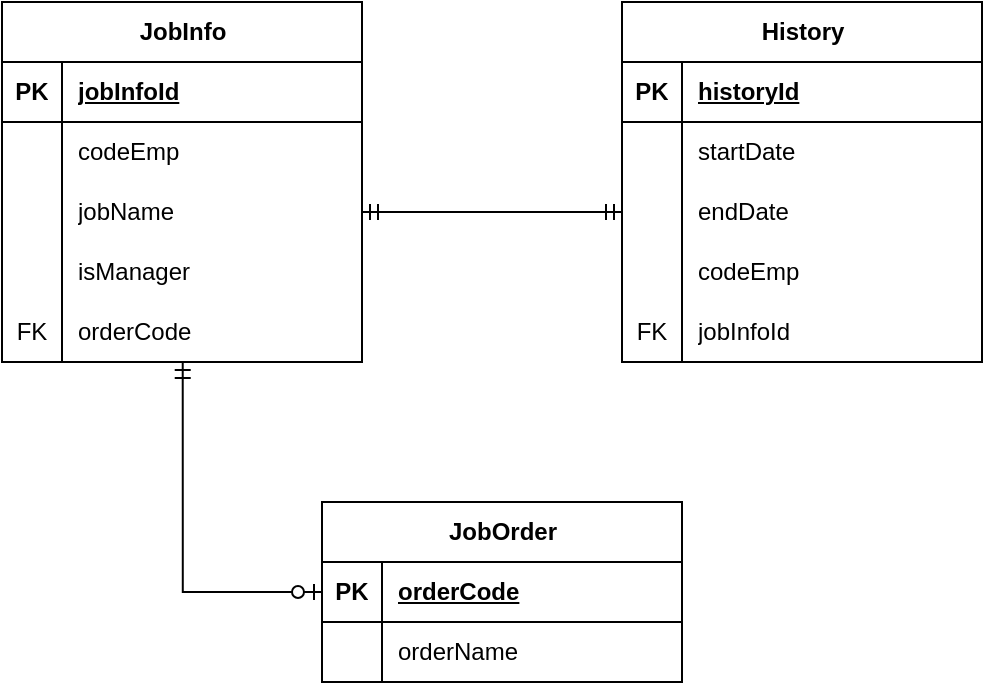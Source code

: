 <mxfile version="21.1.2" type="device" pages="6">
  <diagram id="wQu7GVbXj6Kh563CUOrH" name="Database">
    <mxGraphModel dx="1224" dy="574" grid="1" gridSize="10" guides="1" tooltips="1" connect="1" arrows="1" fold="1" page="1" pageScale="1" pageWidth="1169" pageHeight="827" math="0" shadow="0">
      <root>
        <mxCell id="0" />
        <mxCell id="1" parent="0" />
        <mxCell id="nW8dA8Xc3TEPWWplkftL-1" value="JobInfo" style="shape=table;startSize=30;container=1;collapsible=1;childLayout=tableLayout;fixedRows=1;rowLines=0;fontStyle=1;align=center;resizeLast=1;html=1;" parent="1" vertex="1">
          <mxGeometry x="340" y="244" width="180" height="180" as="geometry">
            <mxRectangle x="100" y="410" width="70" height="30" as="alternateBounds" />
          </mxGeometry>
        </mxCell>
        <mxCell id="nW8dA8Xc3TEPWWplkftL-2" value="" style="shape=tableRow;horizontal=0;startSize=0;swimlaneHead=0;swimlaneBody=0;fillColor=none;collapsible=0;dropTarget=0;points=[[0,0.5],[1,0.5]];portConstraint=eastwest;top=0;left=0;right=0;bottom=1;" parent="nW8dA8Xc3TEPWWplkftL-1" vertex="1">
          <mxGeometry y="30" width="180" height="30" as="geometry" />
        </mxCell>
        <mxCell id="nW8dA8Xc3TEPWWplkftL-3" value="PK" style="shape=partialRectangle;connectable=0;fillColor=none;top=0;left=0;bottom=0;right=0;fontStyle=1;overflow=hidden;whiteSpace=wrap;html=1;" parent="nW8dA8Xc3TEPWWplkftL-2" vertex="1">
          <mxGeometry width="30" height="30" as="geometry">
            <mxRectangle width="30" height="30" as="alternateBounds" />
          </mxGeometry>
        </mxCell>
        <mxCell id="nW8dA8Xc3TEPWWplkftL-4" value="jobInfoId" style="shape=partialRectangle;connectable=0;fillColor=none;top=0;left=0;bottom=0;right=0;align=left;spacingLeft=6;fontStyle=5;overflow=hidden;whiteSpace=wrap;html=1;" parent="nW8dA8Xc3TEPWWplkftL-2" vertex="1">
          <mxGeometry x="30" width="150" height="30" as="geometry">
            <mxRectangle width="150" height="30" as="alternateBounds" />
          </mxGeometry>
        </mxCell>
        <mxCell id="nW8dA8Xc3TEPWWplkftL-5" value="" style="shape=tableRow;horizontal=0;startSize=0;swimlaneHead=0;swimlaneBody=0;fillColor=none;collapsible=0;dropTarget=0;points=[[0,0.5],[1,0.5]];portConstraint=eastwest;top=0;left=0;right=0;bottom=0;" parent="nW8dA8Xc3TEPWWplkftL-1" vertex="1">
          <mxGeometry y="60" width="180" height="30" as="geometry" />
        </mxCell>
        <mxCell id="nW8dA8Xc3TEPWWplkftL-6" value="" style="shape=partialRectangle;connectable=0;fillColor=none;top=0;left=0;bottom=0;right=0;editable=1;overflow=hidden;whiteSpace=wrap;html=1;" parent="nW8dA8Xc3TEPWWplkftL-5" vertex="1">
          <mxGeometry width="30" height="30" as="geometry">
            <mxRectangle width="30" height="30" as="alternateBounds" />
          </mxGeometry>
        </mxCell>
        <mxCell id="nW8dA8Xc3TEPWWplkftL-7" value="codeEmp" style="shape=partialRectangle;connectable=0;fillColor=none;top=0;left=0;bottom=0;right=0;align=left;spacingLeft=6;overflow=hidden;whiteSpace=wrap;html=1;" parent="nW8dA8Xc3TEPWWplkftL-5" vertex="1">
          <mxGeometry x="30" width="150" height="30" as="geometry">
            <mxRectangle width="150" height="30" as="alternateBounds" />
          </mxGeometry>
        </mxCell>
        <mxCell id="nW8dA8Xc3TEPWWplkftL-8" value="" style="shape=tableRow;horizontal=0;startSize=0;swimlaneHead=0;swimlaneBody=0;fillColor=none;collapsible=0;dropTarget=0;points=[[0,0.5],[1,0.5]];portConstraint=eastwest;top=0;left=0;right=0;bottom=0;" parent="nW8dA8Xc3TEPWWplkftL-1" vertex="1">
          <mxGeometry y="90" width="180" height="30" as="geometry" />
        </mxCell>
        <mxCell id="nW8dA8Xc3TEPWWplkftL-9" value="" style="shape=partialRectangle;connectable=0;fillColor=none;top=0;left=0;bottom=0;right=0;editable=1;overflow=hidden;whiteSpace=wrap;html=1;" parent="nW8dA8Xc3TEPWWplkftL-8" vertex="1">
          <mxGeometry width="30" height="30" as="geometry">
            <mxRectangle width="30" height="30" as="alternateBounds" />
          </mxGeometry>
        </mxCell>
        <mxCell id="nW8dA8Xc3TEPWWplkftL-10" value="jobName" style="shape=partialRectangle;connectable=0;fillColor=none;top=0;left=0;bottom=0;right=0;align=left;spacingLeft=6;overflow=hidden;whiteSpace=wrap;html=1;" parent="nW8dA8Xc3TEPWWplkftL-8" vertex="1">
          <mxGeometry x="30" width="150" height="30" as="geometry">
            <mxRectangle width="150" height="30" as="alternateBounds" />
          </mxGeometry>
        </mxCell>
        <mxCell id="nW8dA8Xc3TEPWWplkftL-11" value="" style="shape=tableRow;horizontal=0;startSize=0;swimlaneHead=0;swimlaneBody=0;fillColor=none;collapsible=0;dropTarget=0;points=[[0,0.5],[1,0.5]];portConstraint=eastwest;top=0;left=0;right=0;bottom=0;" parent="nW8dA8Xc3TEPWWplkftL-1" vertex="1">
          <mxGeometry y="120" width="180" height="30" as="geometry" />
        </mxCell>
        <mxCell id="nW8dA8Xc3TEPWWplkftL-12" value="" style="shape=partialRectangle;connectable=0;fillColor=none;top=0;left=0;bottom=0;right=0;editable=1;overflow=hidden;whiteSpace=wrap;html=1;" parent="nW8dA8Xc3TEPWWplkftL-11" vertex="1">
          <mxGeometry width="30" height="30" as="geometry">
            <mxRectangle width="30" height="30" as="alternateBounds" />
          </mxGeometry>
        </mxCell>
        <mxCell id="nW8dA8Xc3TEPWWplkftL-13" value="isManager" style="shape=partialRectangle;connectable=0;fillColor=none;top=0;left=0;bottom=0;right=0;align=left;spacingLeft=6;overflow=hidden;whiteSpace=wrap;html=1;" parent="nW8dA8Xc3TEPWWplkftL-11" vertex="1">
          <mxGeometry x="30" width="150" height="30" as="geometry">
            <mxRectangle width="150" height="30" as="alternateBounds" />
          </mxGeometry>
        </mxCell>
        <mxCell id="nW8dA8Xc3TEPWWplkftL-14" style="shape=tableRow;horizontal=0;startSize=0;swimlaneHead=0;swimlaneBody=0;fillColor=none;collapsible=0;dropTarget=0;points=[[0,0.5],[1,0.5]];portConstraint=eastwest;top=0;left=0;right=0;bottom=0;" parent="nW8dA8Xc3TEPWWplkftL-1" vertex="1">
          <mxGeometry y="150" width="180" height="30" as="geometry" />
        </mxCell>
        <mxCell id="nW8dA8Xc3TEPWWplkftL-15" value="FK" style="shape=partialRectangle;connectable=0;fillColor=none;top=0;left=0;bottom=0;right=0;editable=1;overflow=hidden;whiteSpace=wrap;html=1;" parent="nW8dA8Xc3TEPWWplkftL-14" vertex="1">
          <mxGeometry width="30" height="30" as="geometry">
            <mxRectangle width="30" height="30" as="alternateBounds" />
          </mxGeometry>
        </mxCell>
        <mxCell id="nW8dA8Xc3TEPWWplkftL-16" value="orderCode" style="shape=partialRectangle;connectable=0;fillColor=none;top=0;left=0;bottom=0;right=0;align=left;spacingLeft=6;overflow=hidden;whiteSpace=wrap;html=1;" parent="nW8dA8Xc3TEPWWplkftL-14" vertex="1">
          <mxGeometry x="30" width="150" height="30" as="geometry">
            <mxRectangle width="150" height="30" as="alternateBounds" />
          </mxGeometry>
        </mxCell>
        <mxCell id="nW8dA8Xc3TEPWWplkftL-17" value="History" style="shape=table;startSize=30;container=1;collapsible=1;childLayout=tableLayout;fixedRows=1;rowLines=0;fontStyle=1;align=center;resizeLast=1;html=1;" parent="1" vertex="1">
          <mxGeometry x="650" y="244" width="180" height="180" as="geometry">
            <mxRectangle x="100" y="410" width="70" height="30" as="alternateBounds" />
          </mxGeometry>
        </mxCell>
        <mxCell id="nW8dA8Xc3TEPWWplkftL-18" value="" style="shape=tableRow;horizontal=0;startSize=0;swimlaneHead=0;swimlaneBody=0;fillColor=none;collapsible=0;dropTarget=0;points=[[0,0.5],[1,0.5]];portConstraint=eastwest;top=0;left=0;right=0;bottom=1;" parent="nW8dA8Xc3TEPWWplkftL-17" vertex="1">
          <mxGeometry y="30" width="180" height="30" as="geometry" />
        </mxCell>
        <mxCell id="nW8dA8Xc3TEPWWplkftL-19" value="PK" style="shape=partialRectangle;connectable=0;fillColor=none;top=0;left=0;bottom=0;right=0;fontStyle=1;overflow=hidden;whiteSpace=wrap;html=1;" parent="nW8dA8Xc3TEPWWplkftL-18" vertex="1">
          <mxGeometry width="30" height="30" as="geometry">
            <mxRectangle width="30" height="30" as="alternateBounds" />
          </mxGeometry>
        </mxCell>
        <mxCell id="nW8dA8Xc3TEPWWplkftL-20" value="historyId" style="shape=partialRectangle;connectable=0;fillColor=none;top=0;left=0;bottom=0;right=0;align=left;spacingLeft=6;fontStyle=5;overflow=hidden;whiteSpace=wrap;html=1;" parent="nW8dA8Xc3TEPWWplkftL-18" vertex="1">
          <mxGeometry x="30" width="150" height="30" as="geometry">
            <mxRectangle width="150" height="30" as="alternateBounds" />
          </mxGeometry>
        </mxCell>
        <mxCell id="nW8dA8Xc3TEPWWplkftL-21" value="" style="shape=tableRow;horizontal=0;startSize=0;swimlaneHead=0;swimlaneBody=0;fillColor=none;collapsible=0;dropTarget=0;points=[[0,0.5],[1,0.5]];portConstraint=eastwest;top=0;left=0;right=0;bottom=0;" parent="nW8dA8Xc3TEPWWplkftL-17" vertex="1">
          <mxGeometry y="60" width="180" height="30" as="geometry" />
        </mxCell>
        <mxCell id="nW8dA8Xc3TEPWWplkftL-22" value="" style="shape=partialRectangle;connectable=0;fillColor=none;top=0;left=0;bottom=0;right=0;editable=1;overflow=hidden;whiteSpace=wrap;html=1;" parent="nW8dA8Xc3TEPWWplkftL-21" vertex="1">
          <mxGeometry width="30" height="30" as="geometry">
            <mxRectangle width="30" height="30" as="alternateBounds" />
          </mxGeometry>
        </mxCell>
        <mxCell id="nW8dA8Xc3TEPWWplkftL-23" value="startDate" style="shape=partialRectangle;connectable=0;fillColor=none;top=0;left=0;bottom=0;right=0;align=left;spacingLeft=6;overflow=hidden;whiteSpace=wrap;html=1;" parent="nW8dA8Xc3TEPWWplkftL-21" vertex="1">
          <mxGeometry x="30" width="150" height="30" as="geometry">
            <mxRectangle width="150" height="30" as="alternateBounds" />
          </mxGeometry>
        </mxCell>
        <mxCell id="nW8dA8Xc3TEPWWplkftL-24" value="" style="shape=tableRow;horizontal=0;startSize=0;swimlaneHead=0;swimlaneBody=0;fillColor=none;collapsible=0;dropTarget=0;points=[[0,0.5],[1,0.5]];portConstraint=eastwest;top=0;left=0;right=0;bottom=0;" parent="nW8dA8Xc3TEPWWplkftL-17" vertex="1">
          <mxGeometry y="90" width="180" height="30" as="geometry" />
        </mxCell>
        <mxCell id="nW8dA8Xc3TEPWWplkftL-25" value="" style="shape=partialRectangle;connectable=0;fillColor=none;top=0;left=0;bottom=0;right=0;editable=1;overflow=hidden;whiteSpace=wrap;html=1;" parent="nW8dA8Xc3TEPWWplkftL-24" vertex="1">
          <mxGeometry width="30" height="30" as="geometry">
            <mxRectangle width="30" height="30" as="alternateBounds" />
          </mxGeometry>
        </mxCell>
        <mxCell id="nW8dA8Xc3TEPWWplkftL-26" value="endDate" style="shape=partialRectangle;connectable=0;fillColor=none;top=0;left=0;bottom=0;right=0;align=left;spacingLeft=6;overflow=hidden;whiteSpace=wrap;html=1;" parent="nW8dA8Xc3TEPWWplkftL-24" vertex="1">
          <mxGeometry x="30" width="150" height="30" as="geometry">
            <mxRectangle width="150" height="30" as="alternateBounds" />
          </mxGeometry>
        </mxCell>
        <mxCell id="nW8dA8Xc3TEPWWplkftL-27" value="" style="shape=tableRow;horizontal=0;startSize=0;swimlaneHead=0;swimlaneBody=0;fillColor=none;collapsible=0;dropTarget=0;points=[[0,0.5],[1,0.5]];portConstraint=eastwest;top=0;left=0;right=0;bottom=0;" parent="nW8dA8Xc3TEPWWplkftL-17" vertex="1">
          <mxGeometry y="120" width="180" height="30" as="geometry" />
        </mxCell>
        <mxCell id="nW8dA8Xc3TEPWWplkftL-28" value="" style="shape=partialRectangle;connectable=0;fillColor=none;top=0;left=0;bottom=0;right=0;editable=1;overflow=hidden;whiteSpace=wrap;html=1;" parent="nW8dA8Xc3TEPWWplkftL-27" vertex="1">
          <mxGeometry width="30" height="30" as="geometry">
            <mxRectangle width="30" height="30" as="alternateBounds" />
          </mxGeometry>
        </mxCell>
        <mxCell id="nW8dA8Xc3TEPWWplkftL-29" value="codeEmp" style="shape=partialRectangle;connectable=0;fillColor=none;top=0;left=0;bottom=0;right=0;align=left;spacingLeft=6;overflow=hidden;whiteSpace=wrap;html=1;" parent="nW8dA8Xc3TEPWWplkftL-27" vertex="1">
          <mxGeometry x="30" width="150" height="30" as="geometry">
            <mxRectangle width="150" height="30" as="alternateBounds" />
          </mxGeometry>
        </mxCell>
        <mxCell id="nW8dA8Xc3TEPWWplkftL-30" style="shape=tableRow;horizontal=0;startSize=0;swimlaneHead=0;swimlaneBody=0;fillColor=none;collapsible=0;dropTarget=0;points=[[0,0.5],[1,0.5]];portConstraint=eastwest;top=0;left=0;right=0;bottom=0;" parent="nW8dA8Xc3TEPWWplkftL-17" vertex="1">
          <mxGeometry y="150" width="180" height="30" as="geometry" />
        </mxCell>
        <mxCell id="nW8dA8Xc3TEPWWplkftL-31" value="FK" style="shape=partialRectangle;connectable=0;fillColor=none;top=0;left=0;bottom=0;right=0;editable=1;overflow=hidden;whiteSpace=wrap;html=1;" parent="nW8dA8Xc3TEPWWplkftL-30" vertex="1">
          <mxGeometry width="30" height="30" as="geometry">
            <mxRectangle width="30" height="30" as="alternateBounds" />
          </mxGeometry>
        </mxCell>
        <mxCell id="nW8dA8Xc3TEPWWplkftL-32" value="jobInfoId" style="shape=partialRectangle;connectable=0;fillColor=none;top=0;left=0;bottom=0;right=0;align=left;spacingLeft=6;overflow=hidden;whiteSpace=wrap;html=1;" parent="nW8dA8Xc3TEPWWplkftL-30" vertex="1">
          <mxGeometry x="30" width="150" height="30" as="geometry">
            <mxRectangle width="150" height="30" as="alternateBounds" />
          </mxGeometry>
        </mxCell>
        <mxCell id="nW8dA8Xc3TEPWWplkftL-33" value="JobOrder" style="shape=table;startSize=30;container=1;collapsible=1;childLayout=tableLayout;fixedRows=1;rowLines=0;fontStyle=1;align=center;resizeLast=1;html=1;" parent="1" vertex="1">
          <mxGeometry x="500" y="494" width="180" height="90" as="geometry">
            <mxRectangle x="100" y="410" width="70" height="30" as="alternateBounds" />
          </mxGeometry>
        </mxCell>
        <mxCell id="nW8dA8Xc3TEPWWplkftL-34" value="" style="shape=tableRow;horizontal=0;startSize=0;swimlaneHead=0;swimlaneBody=0;fillColor=none;collapsible=0;dropTarget=0;points=[[0,0.5],[1,0.5]];portConstraint=eastwest;top=0;left=0;right=0;bottom=1;" parent="nW8dA8Xc3TEPWWplkftL-33" vertex="1">
          <mxGeometry y="30" width="180" height="30" as="geometry" />
        </mxCell>
        <mxCell id="nW8dA8Xc3TEPWWplkftL-35" value="PK" style="shape=partialRectangle;connectable=0;fillColor=none;top=0;left=0;bottom=0;right=0;fontStyle=1;overflow=hidden;whiteSpace=wrap;html=1;" parent="nW8dA8Xc3TEPWWplkftL-34" vertex="1">
          <mxGeometry width="30" height="30" as="geometry">
            <mxRectangle width="30" height="30" as="alternateBounds" />
          </mxGeometry>
        </mxCell>
        <mxCell id="nW8dA8Xc3TEPWWplkftL-36" value="orderCode" style="shape=partialRectangle;connectable=0;fillColor=none;top=0;left=0;bottom=0;right=0;align=left;spacingLeft=6;fontStyle=5;overflow=hidden;whiteSpace=wrap;html=1;" parent="nW8dA8Xc3TEPWWplkftL-34" vertex="1">
          <mxGeometry x="30" width="150" height="30" as="geometry">
            <mxRectangle width="150" height="30" as="alternateBounds" />
          </mxGeometry>
        </mxCell>
        <mxCell id="nW8dA8Xc3TEPWWplkftL-37" value="" style="shape=tableRow;horizontal=0;startSize=0;swimlaneHead=0;swimlaneBody=0;fillColor=none;collapsible=0;dropTarget=0;points=[[0,0.5],[1,0.5]];portConstraint=eastwest;top=0;left=0;right=0;bottom=0;" parent="nW8dA8Xc3TEPWWplkftL-33" vertex="1">
          <mxGeometry y="60" width="180" height="30" as="geometry" />
        </mxCell>
        <mxCell id="nW8dA8Xc3TEPWWplkftL-38" value="" style="shape=partialRectangle;connectable=0;fillColor=none;top=0;left=0;bottom=0;right=0;editable=1;overflow=hidden;whiteSpace=wrap;html=1;" parent="nW8dA8Xc3TEPWWplkftL-37" vertex="1">
          <mxGeometry width="30" height="30" as="geometry">
            <mxRectangle width="30" height="30" as="alternateBounds" />
          </mxGeometry>
        </mxCell>
        <mxCell id="nW8dA8Xc3TEPWWplkftL-39" value="orderName" style="shape=partialRectangle;connectable=0;fillColor=none;top=0;left=0;bottom=0;right=0;align=left;spacingLeft=6;overflow=hidden;whiteSpace=wrap;html=1;" parent="nW8dA8Xc3TEPWWplkftL-37" vertex="1">
          <mxGeometry x="30" width="150" height="30" as="geometry">
            <mxRectangle width="150" height="30" as="alternateBounds" />
          </mxGeometry>
        </mxCell>
        <mxCell id="nW8dA8Xc3TEPWWplkftL-40" value="" style="edgeStyle=entityRelationEdgeStyle;fontSize=12;html=1;endArrow=ERmandOne;startArrow=ERmandOne;rounded=0;exitX=1;exitY=0.5;exitDx=0;exitDy=0;entryX=0;entryY=0.5;entryDx=0;entryDy=0;" parent="1" source="nW8dA8Xc3TEPWWplkftL-8" target="nW8dA8Xc3TEPWWplkftL-24" edge="1">
          <mxGeometry width="100" height="100" relative="1" as="geometry">
            <mxPoint x="490" y="194" as="sourcePoint" />
            <mxPoint x="590" y="94" as="targetPoint" />
          </mxGeometry>
        </mxCell>
        <mxCell id="nW8dA8Xc3TEPWWplkftL-41" value="" style="fontSize=12;html=1;endArrow=ERzeroToOne;startArrow=ERmandOne;rounded=0;exitX=0.502;exitY=0.998;exitDx=0;exitDy=0;exitPerimeter=0;entryX=0;entryY=0.5;entryDx=0;entryDy=0;edgeStyle=orthogonalEdgeStyle;" parent="1" source="nW8dA8Xc3TEPWWplkftL-14" target="nW8dA8Xc3TEPWWplkftL-34" edge="1">
          <mxGeometry width="100" height="100" relative="1" as="geometry">
            <mxPoint x="250" y="404" as="sourcePoint" />
            <mxPoint x="331" y="498" as="targetPoint" />
          </mxGeometry>
        </mxCell>
      </root>
    </mxGraphModel>
  </diagram>
  <diagram name="Database v2" id="2KafpdhHlP-ZxgVL39hH">
    <mxGraphModel dx="1224" dy="574" grid="1" gridSize="10" guides="1" tooltips="1" connect="1" arrows="1" fold="1" page="1" pageScale="1" pageWidth="1169" pageHeight="827" math="0" shadow="0">
      <root>
        <mxCell id="vzuVKaMagDcBOPHrSdMK-0" />
        <mxCell id="vzuVKaMagDcBOPHrSdMK-1" parent="vzuVKaMagDcBOPHrSdMK-0" />
        <mxCell id="vzuVKaMagDcBOPHrSdMK-2" value="JobInfo" style="shape=table;startSize=30;container=1;collapsible=1;childLayout=tableLayout;fixedRows=1;rowLines=0;fontStyle=1;align=center;resizeLast=1;html=1;" parent="vzuVKaMagDcBOPHrSdMK-1" vertex="1">
          <mxGeometry x="340" y="244" width="180" height="270" as="geometry">
            <mxRectangle x="100" y="410" width="70" height="30" as="alternateBounds" />
          </mxGeometry>
        </mxCell>
        <mxCell id="vzuVKaMagDcBOPHrSdMK-3" value="" style="shape=tableRow;horizontal=0;startSize=0;swimlaneHead=0;swimlaneBody=0;fillColor=none;collapsible=0;dropTarget=0;points=[[0,0.5],[1,0.5]];portConstraint=eastwest;top=0;left=0;right=0;bottom=1;" parent="vzuVKaMagDcBOPHrSdMK-2" vertex="1">
          <mxGeometry y="30" width="180" height="30" as="geometry" />
        </mxCell>
        <mxCell id="vzuVKaMagDcBOPHrSdMK-4" value="PK" style="shape=partialRectangle;connectable=0;fillColor=none;top=0;left=0;bottom=0;right=0;fontStyle=1;overflow=hidden;whiteSpace=wrap;html=1;" parent="vzuVKaMagDcBOPHrSdMK-3" vertex="1">
          <mxGeometry width="30" height="30" as="geometry">
            <mxRectangle width="30" height="30" as="alternateBounds" />
          </mxGeometry>
        </mxCell>
        <mxCell id="vzuVKaMagDcBOPHrSdMK-5" value="jobInfoId" style="shape=partialRectangle;connectable=0;fillColor=none;top=0;left=0;bottom=0;right=0;align=left;spacingLeft=6;fontStyle=5;overflow=hidden;whiteSpace=wrap;html=1;" parent="vzuVKaMagDcBOPHrSdMK-3" vertex="1">
          <mxGeometry x="30" width="150" height="30" as="geometry">
            <mxRectangle width="150" height="30" as="alternateBounds" />
          </mxGeometry>
        </mxCell>
        <mxCell id="vzuVKaMagDcBOPHrSdMK-6" value="" style="shape=tableRow;horizontal=0;startSize=0;swimlaneHead=0;swimlaneBody=0;fillColor=none;collapsible=0;dropTarget=0;points=[[0,0.5],[1,0.5]];portConstraint=eastwest;top=0;left=0;right=0;bottom=0;" parent="vzuVKaMagDcBOPHrSdMK-2" vertex="1">
          <mxGeometry y="60" width="180" height="30" as="geometry" />
        </mxCell>
        <mxCell id="vzuVKaMagDcBOPHrSdMK-7" value="" style="shape=partialRectangle;connectable=0;fillColor=none;top=0;left=0;bottom=0;right=0;editable=1;overflow=hidden;whiteSpace=wrap;html=1;" parent="vzuVKaMagDcBOPHrSdMK-6" vertex="1">
          <mxGeometry width="30" height="30" as="geometry">
            <mxRectangle width="30" height="30" as="alternateBounds" />
          </mxGeometry>
        </mxCell>
        <mxCell id="vzuVKaMagDcBOPHrSdMK-8" value="jobCode" style="shape=partialRectangle;connectable=0;fillColor=none;top=0;left=0;bottom=0;right=0;align=left;spacingLeft=6;overflow=hidden;whiteSpace=wrap;html=1;" parent="vzuVKaMagDcBOPHrSdMK-6" vertex="1">
          <mxGeometry x="30" width="150" height="30" as="geometry">
            <mxRectangle width="150" height="30" as="alternateBounds" />
          </mxGeometry>
        </mxCell>
        <mxCell id="vzuVKaMagDcBOPHrSdMK-9" value="" style="shape=tableRow;horizontal=0;startSize=0;swimlaneHead=0;swimlaneBody=0;fillColor=none;collapsible=0;dropTarget=0;points=[[0,0.5],[1,0.5]];portConstraint=eastwest;top=0;left=0;right=0;bottom=0;" parent="vzuVKaMagDcBOPHrSdMK-2" vertex="1">
          <mxGeometry y="90" width="180" height="30" as="geometry" />
        </mxCell>
        <mxCell id="vzuVKaMagDcBOPHrSdMK-10" value="" style="shape=partialRectangle;connectable=0;fillColor=none;top=0;left=0;bottom=0;right=0;editable=1;overflow=hidden;whiteSpace=wrap;html=1;" parent="vzuVKaMagDcBOPHrSdMK-9" vertex="1">
          <mxGeometry width="30" height="30" as="geometry">
            <mxRectangle width="30" height="30" as="alternateBounds" />
          </mxGeometry>
        </mxCell>
        <mxCell id="vzuVKaMagDcBOPHrSdMK-11" value="jobName" style="shape=partialRectangle;connectable=0;fillColor=none;top=0;left=0;bottom=0;right=0;align=left;spacingLeft=6;overflow=hidden;whiteSpace=wrap;html=1;" parent="vzuVKaMagDcBOPHrSdMK-9" vertex="1">
          <mxGeometry x="30" width="150" height="30" as="geometry">
            <mxRectangle width="150" height="30" as="alternateBounds" />
          </mxGeometry>
        </mxCell>
        <mxCell id="vzuVKaMagDcBOPHrSdMK-12" value="" style="shape=tableRow;horizontal=0;startSize=0;swimlaneHead=0;swimlaneBody=0;fillColor=none;collapsible=0;dropTarget=0;points=[[0,0.5],[1,0.5]];portConstraint=eastwest;top=0;left=0;right=0;bottom=0;" parent="vzuVKaMagDcBOPHrSdMK-2" vertex="1">
          <mxGeometry y="120" width="180" height="30" as="geometry" />
        </mxCell>
        <mxCell id="vzuVKaMagDcBOPHrSdMK-13" value="" style="shape=partialRectangle;connectable=0;fillColor=none;top=0;left=0;bottom=0;right=0;editable=1;overflow=hidden;whiteSpace=wrap;html=1;" parent="vzuVKaMagDcBOPHrSdMK-12" vertex="1">
          <mxGeometry width="30" height="30" as="geometry">
            <mxRectangle width="30" height="30" as="alternateBounds" />
          </mxGeometry>
        </mxCell>
        <mxCell id="vzuVKaMagDcBOPHrSdMK-14" value="isManager" style="shape=partialRectangle;connectable=0;fillColor=none;top=0;left=0;bottom=0;right=0;align=left;spacingLeft=6;overflow=hidden;whiteSpace=wrap;html=1;" parent="vzuVKaMagDcBOPHrSdMK-12" vertex="1">
          <mxGeometry x="30" width="150" height="30" as="geometry">
            <mxRectangle width="150" height="30" as="alternateBounds" />
          </mxGeometry>
        </mxCell>
        <mxCell id="vzuVKaMagDcBOPHrSdMK-15" style="shape=tableRow;horizontal=0;startSize=0;swimlaneHead=0;swimlaneBody=0;fillColor=none;collapsible=0;dropTarget=0;points=[[0,0.5],[1,0.5]];portConstraint=eastwest;top=0;left=0;right=0;bottom=0;" parent="vzuVKaMagDcBOPHrSdMK-2" vertex="1">
          <mxGeometry y="150" width="180" height="30" as="geometry" />
        </mxCell>
        <mxCell id="vzuVKaMagDcBOPHrSdMK-16" value="FK" style="shape=partialRectangle;connectable=0;fillColor=none;top=0;left=0;bottom=0;right=0;editable=1;overflow=hidden;whiteSpace=wrap;html=1;" parent="vzuVKaMagDcBOPHrSdMK-15" vertex="1">
          <mxGeometry width="30" height="30" as="geometry">
            <mxRectangle width="30" height="30" as="alternateBounds" />
          </mxGeometry>
        </mxCell>
        <mxCell id="vzuVKaMagDcBOPHrSdMK-17" value="orderCode" style="shape=partialRectangle;connectable=0;fillColor=none;top=0;left=0;bottom=0;right=0;align=left;spacingLeft=6;overflow=hidden;whiteSpace=wrap;html=1;" parent="vzuVKaMagDcBOPHrSdMK-15" vertex="1">
          <mxGeometry x="30" width="150" height="30" as="geometry">
            <mxRectangle width="150" height="30" as="alternateBounds" />
          </mxGeometry>
        </mxCell>
        <mxCell id="yKWuclPK-drOpeZHIdCq-0" style="shape=tableRow;horizontal=0;startSize=0;swimlaneHead=0;swimlaneBody=0;fillColor=none;collapsible=0;dropTarget=0;points=[[0,0.5],[1,0.5]];portConstraint=eastwest;top=0;left=0;right=0;bottom=0;" parent="vzuVKaMagDcBOPHrSdMK-2" vertex="1">
          <mxGeometry y="180" width="180" height="30" as="geometry" />
        </mxCell>
        <mxCell id="yKWuclPK-drOpeZHIdCq-1" style="shape=partialRectangle;connectable=0;fillColor=none;top=0;left=0;bottom=0;right=0;editable=1;overflow=hidden;whiteSpace=wrap;html=1;" parent="yKWuclPK-drOpeZHIdCq-0" vertex="1">
          <mxGeometry width="30" height="30" as="geometry">
            <mxRectangle width="30" height="30" as="alternateBounds" />
          </mxGeometry>
        </mxCell>
        <mxCell id="yKWuclPK-drOpeZHIdCq-2" value="startDate" style="shape=partialRectangle;connectable=0;fillColor=none;top=0;left=0;bottom=0;right=0;align=left;spacingLeft=6;overflow=hidden;whiteSpace=wrap;html=1;" parent="yKWuclPK-drOpeZHIdCq-0" vertex="1">
          <mxGeometry x="30" width="150" height="30" as="geometry">
            <mxRectangle width="150" height="30" as="alternateBounds" />
          </mxGeometry>
        </mxCell>
        <mxCell id="yKWuclPK-drOpeZHIdCq-6" style="shape=tableRow;horizontal=0;startSize=0;swimlaneHead=0;swimlaneBody=0;fillColor=none;collapsible=0;dropTarget=0;points=[[0,0.5],[1,0.5]];portConstraint=eastwest;top=0;left=0;right=0;bottom=0;" parent="vzuVKaMagDcBOPHrSdMK-2" vertex="1">
          <mxGeometry y="210" width="180" height="30" as="geometry" />
        </mxCell>
        <mxCell id="yKWuclPK-drOpeZHIdCq-7" style="shape=partialRectangle;connectable=0;fillColor=none;top=0;left=0;bottom=0;right=0;editable=1;overflow=hidden;whiteSpace=wrap;html=1;" parent="yKWuclPK-drOpeZHIdCq-6" vertex="1">
          <mxGeometry width="30" height="30" as="geometry">
            <mxRectangle width="30" height="30" as="alternateBounds" />
          </mxGeometry>
        </mxCell>
        <mxCell id="yKWuclPK-drOpeZHIdCq-8" value="endDate" style="shape=partialRectangle;connectable=0;fillColor=none;top=0;left=0;bottom=0;right=0;align=left;spacingLeft=6;overflow=hidden;whiteSpace=wrap;html=1;" parent="yKWuclPK-drOpeZHIdCq-6" vertex="1">
          <mxGeometry x="30" width="150" height="30" as="geometry">
            <mxRectangle width="150" height="30" as="alternateBounds" />
          </mxGeometry>
        </mxCell>
        <mxCell id="yKWuclPK-drOpeZHIdCq-3" style="shape=tableRow;horizontal=0;startSize=0;swimlaneHead=0;swimlaneBody=0;fillColor=none;collapsible=0;dropTarget=0;points=[[0,0.5],[1,0.5]];portConstraint=eastwest;top=0;left=0;right=0;bottom=0;" parent="vzuVKaMagDcBOPHrSdMK-2" vertex="1">
          <mxGeometry y="240" width="180" height="30" as="geometry" />
        </mxCell>
        <mxCell id="yKWuclPK-drOpeZHIdCq-4" style="shape=partialRectangle;connectable=0;fillColor=none;top=0;left=0;bottom=0;right=0;editable=1;overflow=hidden;whiteSpace=wrap;html=1;" parent="yKWuclPK-drOpeZHIdCq-3" vertex="1">
          <mxGeometry width="30" height="30" as="geometry">
            <mxRectangle width="30" height="30" as="alternateBounds" />
          </mxGeometry>
        </mxCell>
        <mxCell id="yKWuclPK-drOpeZHIdCq-5" value="isAbolition" style="shape=partialRectangle;connectable=0;fillColor=none;top=0;left=0;bottom=0;right=0;align=left;spacingLeft=6;overflow=hidden;whiteSpace=wrap;html=1;" parent="yKWuclPK-drOpeZHIdCq-3" vertex="1">
          <mxGeometry x="30" width="150" height="30" as="geometry">
            <mxRectangle width="150" height="30" as="alternateBounds" />
          </mxGeometry>
        </mxCell>
        <mxCell id="vzuVKaMagDcBOPHrSdMK-34" value="JobOrder" style="shape=table;startSize=30;container=1;collapsible=1;childLayout=tableLayout;fixedRows=1;rowLines=0;fontStyle=1;align=center;resizeLast=1;html=1;" parent="vzuVKaMagDcBOPHrSdMK-1" vertex="1">
          <mxGeometry x="660" y="334" width="180" height="90" as="geometry">
            <mxRectangle x="100" y="410" width="70" height="30" as="alternateBounds" />
          </mxGeometry>
        </mxCell>
        <mxCell id="vzuVKaMagDcBOPHrSdMK-35" value="" style="shape=tableRow;horizontal=0;startSize=0;swimlaneHead=0;swimlaneBody=0;fillColor=none;collapsible=0;dropTarget=0;points=[[0,0.5],[1,0.5]];portConstraint=eastwest;top=0;left=0;right=0;bottom=1;" parent="vzuVKaMagDcBOPHrSdMK-34" vertex="1">
          <mxGeometry y="30" width="180" height="30" as="geometry" />
        </mxCell>
        <mxCell id="vzuVKaMagDcBOPHrSdMK-36" value="PK" style="shape=partialRectangle;connectable=0;fillColor=none;top=0;left=0;bottom=0;right=0;fontStyle=1;overflow=hidden;whiteSpace=wrap;html=1;" parent="vzuVKaMagDcBOPHrSdMK-35" vertex="1">
          <mxGeometry width="30" height="30" as="geometry">
            <mxRectangle width="30" height="30" as="alternateBounds" />
          </mxGeometry>
        </mxCell>
        <mxCell id="vzuVKaMagDcBOPHrSdMK-37" value="orderCode" style="shape=partialRectangle;connectable=0;fillColor=none;top=0;left=0;bottom=0;right=0;align=left;spacingLeft=6;fontStyle=5;overflow=hidden;whiteSpace=wrap;html=1;" parent="vzuVKaMagDcBOPHrSdMK-35" vertex="1">
          <mxGeometry x="30" width="150" height="30" as="geometry">
            <mxRectangle width="150" height="30" as="alternateBounds" />
          </mxGeometry>
        </mxCell>
        <mxCell id="vzuVKaMagDcBOPHrSdMK-38" value="" style="shape=tableRow;horizontal=0;startSize=0;swimlaneHead=0;swimlaneBody=0;fillColor=none;collapsible=0;dropTarget=0;points=[[0,0.5],[1,0.5]];portConstraint=eastwest;top=0;left=0;right=0;bottom=0;" parent="vzuVKaMagDcBOPHrSdMK-34" vertex="1">
          <mxGeometry y="60" width="180" height="30" as="geometry" />
        </mxCell>
        <mxCell id="vzuVKaMagDcBOPHrSdMK-39" value="" style="shape=partialRectangle;connectable=0;fillColor=none;top=0;left=0;bottom=0;right=0;editable=1;overflow=hidden;whiteSpace=wrap;html=1;" parent="vzuVKaMagDcBOPHrSdMK-38" vertex="1">
          <mxGeometry width="30" height="30" as="geometry">
            <mxRectangle width="30" height="30" as="alternateBounds" />
          </mxGeometry>
        </mxCell>
        <mxCell id="vzuVKaMagDcBOPHrSdMK-40" value="orderName" style="shape=partialRectangle;connectable=0;fillColor=none;top=0;left=0;bottom=0;right=0;align=left;spacingLeft=6;overflow=hidden;whiteSpace=wrap;html=1;" parent="vzuVKaMagDcBOPHrSdMK-38" vertex="1">
          <mxGeometry x="30" width="150" height="30" as="geometry">
            <mxRectangle width="150" height="30" as="alternateBounds" />
          </mxGeometry>
        </mxCell>
        <mxCell id="vzuVKaMagDcBOPHrSdMK-42" value="" style="fontSize=12;html=1;endArrow=ERzeroToOne;startArrow=ERmandOne;rounded=0;entryX=0;entryY=0.5;entryDx=0;entryDy=0;edgeStyle=orthogonalEdgeStyle;" parent="vzuVKaMagDcBOPHrSdMK-1" source="vzuVKaMagDcBOPHrSdMK-12" target="vzuVKaMagDcBOPHrSdMK-35" edge="1">
          <mxGeometry width="100" height="100" relative="1" as="geometry">
            <mxPoint x="620" y="316" as="sourcePoint" />
            <mxPoint x="621" y="254" as="targetPoint" />
          </mxGeometry>
        </mxCell>
      </root>
    </mxGraphModel>
  </diagram>
  <diagram name="Domain" id="c4acf3e9-155e-7222-9cf6-157b1a14988f">
    <mxGraphModel dx="1224" dy="574" grid="1" gridSize="10" guides="1" tooltips="1" connect="1" arrows="1" fold="1" page="1" pageScale="1" pageWidth="1654" pageHeight="1169" background="none" math="0" shadow="0">
      <root>
        <mxCell id="0" />
        <mxCell id="1" parent="0" />
        <mxCell id="hfB1FXRfrQubkOPptRel-41" value="class JobInfo" style="shape=umlFrame;whiteSpace=wrap;html=1;rounded=0;shadow=0;comic=0;labelBackgroundColor=none;strokeWidth=1;fontFamily=Verdana;fontSize=10;align=center;width=140;height=30;" parent="1" vertex="1">
          <mxGeometry x="30" y="30" width="500" height="500" as="geometry" />
        </mxCell>
        <mxCell id="hfB1FXRfrQubkOPptRel-42" value="class History" style="shape=umlFrame;whiteSpace=wrap;html=1;rounded=0;shadow=0;comic=0;labelBackgroundColor=none;strokeWidth=1;fontFamily=Verdana;fontSize=10;align=center;width=140;height=30;" parent="1" vertex="1">
          <mxGeometry x="600" y="30" width="550" height="420" as="geometry" />
        </mxCell>
        <mxCell id="hfB1FXRfrQubkOPptRel-1" value="&amp;lt;&amp;lt;AggregateRoot&amp;gt;&amp;gt;&lt;br&gt;JobInfo" style="swimlane;fontStyle=0;childLayout=stackLayout;horizontal=1;startSize=50;fillColor=none;horizontalStack=0;resizeParent=1;resizeParentMax=0;resizeLast=0;collapsible=1;marginBottom=0;whiteSpace=wrap;html=1;" parent="1" vertex="1">
          <mxGeometry x="50" y="80" width="220" height="270" as="geometry" />
        </mxCell>
        <mxCell id="hfB1FXRfrQubkOPptRel-2" value="- jobInfoID: Int" style="text;strokeColor=none;fillColor=none;align=left;verticalAlign=top;spacingLeft=4;spacingRight=4;overflow=hidden;rotatable=0;points=[[0,0.5],[1,0.5]];portConstraint=eastwest;whiteSpace=wrap;html=1;" parent="hfB1FXRfrQubkOPptRel-1" vertex="1">
          <mxGeometry y="50" width="220" height="26" as="geometry" />
        </mxCell>
        <mxCell id="hfB1FXRfrQubkOPptRel-3" value="- codeEmp: PrimitiveValue" style="text;strokeColor=none;fillColor=none;align=left;verticalAlign=top;spacingLeft=4;spacingRight=4;overflow=hidden;rotatable=0;points=[[0,0.5],[1,0.5]];portConstraint=eastwest;whiteSpace=wrap;html=1;" parent="hfB1FXRfrQubkOPptRel-1" vertex="1">
          <mxGeometry y="76" width="220" height="26" as="geometry" />
        </mxCell>
        <mxCell id="hfB1FXRfrQubkOPptRel-4" value="- jobName: PrimitiveValue" style="text;strokeColor=none;fillColor=none;align=left;verticalAlign=top;spacingLeft=4;spacingRight=4;overflow=hidden;rotatable=0;points=[[0,0.5],[1,0.5]];portConstraint=eastwest;whiteSpace=wrap;html=1;" parent="hfB1FXRfrQubkOPptRel-1" vertex="1">
          <mxGeometry y="102" width="220" height="26" as="geometry" />
        </mxCell>
        <mxCell id="hfB1FXRfrQubkOPptRel-15" value="- isManager: boolean" style="text;strokeColor=none;fillColor=none;align=left;verticalAlign=top;spacingLeft=4;spacingRight=4;overflow=hidden;rotatable=0;points=[[0,0.5],[1,0.5]];portConstraint=eastwest;whiteSpace=wrap;html=1;" parent="hfB1FXRfrQubkOPptRel-1" vertex="1">
          <mxGeometry y="128" width="220" height="26" as="geometry" />
        </mxCell>
        <mxCell id="hfB1FXRfrQubkOPptRel-16" value="- orderCode: PrimitiveValue (optional)" style="text;strokeColor=none;fillColor=none;align=left;verticalAlign=top;spacingLeft=4;spacingRight=4;overflow=hidden;rotatable=0;points=[[0,0.5],[1,0.5]];portConstraint=eastwest;whiteSpace=wrap;html=1;" parent="hfB1FXRfrQubkOPptRel-1" vertex="1">
          <mxGeometry y="154" width="220" height="26" as="geometry" />
        </mxCell>
        <mxCell id="hfB1FXRfrQubkOPptRel-13" value="" style="line;strokeWidth=1;fillColor=none;align=left;verticalAlign=middle;spacingTop=-1;spacingLeft=3;spacingRight=3;rotatable=0;labelPosition=right;points=[];portConstraint=eastwest;strokeColor=inherit;" parent="hfB1FXRfrQubkOPptRel-1" vertex="1">
          <mxGeometry y="180" width="220" height="8" as="geometry" />
        </mxCell>
        <mxCell id="hfB1FXRfrQubkOPptRel-12" value="Note" style="text;strokeColor=none;fillColor=none;align=center;verticalAlign=top;spacingLeft=4;spacingRight=4;overflow=hidden;rotatable=0;points=[[0,0.5],[1,0.5]];portConstraint=eastwest;whiteSpace=wrap;html=1;" parent="hfB1FXRfrQubkOPptRel-1" vertex="1">
          <mxGeometry y="188" width="220" height="26" as="geometry" />
        </mxCell>
        <mxCell id="hfB1FXRfrQubkOPptRel-14" value="Trách nhiệm: Quản lý JobInfo&lt;br&gt;- codeEmp:&amp;nbsp;5 ký tự chữ và số byte đơn&lt;br&gt;- jobName:&amp;nbsp;10 ký tự byte kép" style="text;strokeColor=none;fillColor=none;align=left;verticalAlign=top;spacingLeft=4;spacingRight=4;overflow=hidden;rotatable=0;points=[[0,0.5],[1,0.5]];portConstraint=eastwest;whiteSpace=wrap;html=1;" parent="hfB1FXRfrQubkOPptRel-1" vertex="1">
          <mxGeometry y="214" width="220" height="56" as="geometry" />
        </mxCell>
        <mxCell id="hfB1FXRfrQubkOPptRel-24" value="&amp;lt;&amp;lt;PrimitiveValue&amp;gt;&amp;gt;" style="swimlane;fontStyle=0;childLayout=stackLayout;horizontal=1;startSize=40;fillColor=none;horizontalStack=0;resizeParent=1;resizeParentMax=0;resizeLast=0;collapsible=1;marginBottom=0;whiteSpace=wrap;html=1;" parent="1" vertex="1">
          <mxGeometry x="40" y="440" width="190" height="80" as="geometry" />
        </mxCell>
        <mxCell id="hfB1FXRfrQubkOPptRel-25" value="codeEmp: Code Employee&lt;br&gt;(String numberic)" style="text;strokeColor=none;fillColor=none;align=left;verticalAlign=top;spacingLeft=4;spacingRight=4;overflow=hidden;rotatable=0;points=[[0,0.5],[1,0.5]];portConstraint=eastwest;whiteSpace=wrap;html=1;" parent="hfB1FXRfrQubkOPptRel-24" vertex="1">
          <mxGeometry y="40" width="190" height="40" as="geometry" />
        </mxCell>
        <mxCell id="hfB1FXRfrQubkOPptRel-28" value="&amp;lt;&amp;lt;PrimitiveValue&amp;gt;&amp;gt;" style="swimlane;fontStyle=0;childLayout=stackLayout;horizontal=1;startSize=40;fillColor=none;horizontalStack=0;resizeParent=1;resizeParentMax=0;resizeLast=0;collapsible=1;marginBottom=0;whiteSpace=wrap;html=1;" parent="1" vertex="1">
          <mxGeometry x="250" y="440" width="150" height="70" as="geometry" />
        </mxCell>
        <mxCell id="hfB1FXRfrQubkOPptRel-29" value="jobName: Job name" style="text;strokeColor=none;fillColor=none;align=left;verticalAlign=top;spacingLeft=4;spacingRight=4;overflow=hidden;rotatable=0;points=[[0,0.5],[1,0.5]];portConstraint=eastwest;whiteSpace=wrap;html=1;" parent="hfB1FXRfrQubkOPptRel-28" vertex="1">
          <mxGeometry y="40" width="150" height="30" as="geometry" />
        </mxCell>
        <mxCell id="hfB1FXRfrQubkOPptRel-32" value="&amp;lt;&amp;lt;PrimitiveValue&amp;gt;&amp;gt;" style="swimlane;fontStyle=0;childLayout=stackLayout;horizontal=1;startSize=41;fillColor=none;horizontalStack=0;resizeParent=1;resizeParentMax=0;resizeLast=0;collapsible=1;marginBottom=0;whiteSpace=wrap;html=1;" parent="1" vertex="1">
          <mxGeometry x="360" y="119" width="150" height="81" as="geometry" />
        </mxCell>
        <mxCell id="hfB1FXRfrQubkOPptRel-33" value="orderCode: Code order (String numberic)" style="text;strokeColor=none;fillColor=none;align=left;verticalAlign=top;spacingLeft=4;spacingRight=4;overflow=hidden;rotatable=0;points=[[0,0.5],[1,0.5]];portConstraint=eastwest;whiteSpace=wrap;html=1;" parent="hfB1FXRfrQubkOPptRel-32" vertex="1">
          <mxGeometry y="41" width="150" height="40" as="geometry" />
        </mxCell>
        <mxCell id="hfB1FXRfrQubkOPptRel-36" value="" style="endArrow=diamondThin;endFill=0;endSize=24;html=1;rounded=0;exitX=0.5;exitY=0;exitDx=0;exitDy=0;entryX=0.374;entryY=1.003;entryDx=0;entryDy=0;entryPerimeter=0;" parent="1" source="hfB1FXRfrQubkOPptRel-24" target="hfB1FXRfrQubkOPptRel-14" edge="1">
          <mxGeometry width="160" relative="1" as="geometry">
            <mxPoint x="300" y="470" as="sourcePoint" />
            <mxPoint x="460" y="470" as="targetPoint" />
          </mxGeometry>
        </mxCell>
        <mxCell id="hfB1FXRfrQubkOPptRel-37" value="" style="endArrow=diamondThin;endFill=0;endSize=24;html=1;rounded=0;exitX=0.5;exitY=0;exitDx=0;exitDy=0;entryX=0.913;entryY=1.003;entryDx=0;entryDy=0;entryPerimeter=0;" parent="1" source="hfB1FXRfrQubkOPptRel-28" target="hfB1FXRfrQubkOPptRel-14" edge="1">
          <mxGeometry width="160" relative="1" as="geometry">
            <mxPoint x="120" y="430" as="sourcePoint" />
            <mxPoint x="280" y="430" as="targetPoint" />
          </mxGeometry>
        </mxCell>
        <mxCell id="hfB1FXRfrQubkOPptRel-39" value="" style="endArrow=diamondThin;endFill=0;endSize=24;html=1;rounded=0;exitX=0;exitY=0.5;exitDx=0;exitDy=0;entryX=1;entryY=0.5;entryDx=0;entryDy=0;" parent="1" source="hfB1FXRfrQubkOPptRel-32" target="hfB1FXRfrQubkOPptRel-3" edge="1">
          <mxGeometry width="160" relative="1" as="geometry">
            <mxPoint x="410" y="300" as="sourcePoint" />
            <mxPoint x="570" y="300" as="targetPoint" />
          </mxGeometry>
        </mxCell>
        <mxCell id="hfB1FXRfrQubkOPptRel-43" value="&amp;lt;&amp;lt;AggregateRoot&amp;gt;&amp;gt;&lt;br&gt;History" style="swimlane;fontStyle=0;childLayout=stackLayout;horizontal=1;startSize=50;fillColor=none;horizontalStack=0;resizeParent=1;resizeParentMax=0;resizeLast=0;collapsible=1;marginBottom=0;whiteSpace=wrap;html=1;" parent="1" vertex="1">
          <mxGeometry x="620" y="80" width="220" height="214" as="geometry" />
        </mxCell>
        <mxCell id="hfB1FXRfrQubkOPptRel-44" value="- historyID: Int" style="text;strokeColor=none;fillColor=none;align=left;verticalAlign=top;spacingLeft=4;spacingRight=4;overflow=hidden;rotatable=0;points=[[0,0.5],[1,0.5]];portConstraint=eastwest;whiteSpace=wrap;html=1;" parent="hfB1FXRfrQubkOPptRel-43" vertex="1">
          <mxGeometry y="50" width="220" height="26" as="geometry" />
        </mxCell>
        <mxCell id="hfB1FXRfrQubkOPptRel-45" value="- historyData: HistoryData" style="text;strokeColor=none;fillColor=none;align=left;verticalAlign=top;spacingLeft=4;spacingRight=4;overflow=hidden;rotatable=0;points=[[0,0.5],[1,0.5]];portConstraint=eastwest;whiteSpace=wrap;html=1;" parent="hfB1FXRfrQubkOPptRel-43" vertex="1">
          <mxGeometry y="76" width="220" height="26" as="geometry" />
        </mxCell>
        <mxCell id="hfB1FXRfrQubkOPptRel-46" value="- jobInfoID: Int" style="text;strokeColor=none;fillColor=none;align=left;verticalAlign=top;spacingLeft=4;spacingRight=4;overflow=hidden;rotatable=0;points=[[0,0.5],[1,0.5]];portConstraint=eastwest;whiteSpace=wrap;html=1;" parent="hfB1FXRfrQubkOPptRel-43" vertex="1">
          <mxGeometry y="102" width="220" height="26" as="geometry" />
        </mxCell>
        <mxCell id="hfB1FXRfrQubkOPptRel-47" value="- codeEmp: PrimitiveValue" style="text;strokeColor=none;fillColor=none;align=left;verticalAlign=top;spacingLeft=4;spacingRight=4;overflow=hidden;rotatable=0;points=[[0,0.5],[1,0.5]];portConstraint=eastwest;whiteSpace=wrap;html=1;" parent="hfB1FXRfrQubkOPptRel-43" vertex="1">
          <mxGeometry y="128" width="220" height="26" as="geometry" />
        </mxCell>
        <mxCell id="hfB1FXRfrQubkOPptRel-49" value="" style="line;strokeWidth=1;fillColor=none;align=left;verticalAlign=middle;spacingTop=-1;spacingLeft=3;spacingRight=3;rotatable=0;labelPosition=right;points=[];portConstraint=eastwest;strokeColor=inherit;" parent="hfB1FXRfrQubkOPptRel-43" vertex="1">
          <mxGeometry y="154" width="220" height="8" as="geometry" />
        </mxCell>
        <mxCell id="hfB1FXRfrQubkOPptRel-50" value="Note" style="text;strokeColor=none;fillColor=none;align=center;verticalAlign=top;spacingLeft=4;spacingRight=4;overflow=hidden;rotatable=0;points=[[0,0.5],[1,0.5]];portConstraint=eastwest;whiteSpace=wrap;html=1;" parent="hfB1FXRfrQubkOPptRel-43" vertex="1">
          <mxGeometry y="162" width="220" height="26" as="geometry" />
        </mxCell>
        <mxCell id="hfB1FXRfrQubkOPptRel-52" style="text;strokeColor=none;fillColor=none;align=center;verticalAlign=top;spacingLeft=4;spacingRight=4;overflow=hidden;rotatable=0;points=[[0,0.5],[1,0.5]];portConstraint=eastwest;whiteSpace=wrap;html=1;" parent="hfB1FXRfrQubkOPptRel-43" vertex="1">
          <mxGeometry y="188" width="220" height="26" as="geometry" />
        </mxCell>
        <mxCell id="hfB1FXRfrQubkOPptRel-53" value="&amp;lt;&amp;lt;PrimitiveValue&amp;gt;&amp;gt;" style="swimlane;fontStyle=0;childLayout=stackLayout;horizontal=1;startSize=40;fillColor=none;horizontalStack=0;resizeParent=1;resizeParentMax=0;resizeLast=0;collapsible=1;marginBottom=0;whiteSpace=wrap;html=1;" parent="1" vertex="1">
          <mxGeometry x="635" y="370" width="190" height="70" as="geometry" />
        </mxCell>
        <mxCell id="hfB1FXRfrQubkOPptRel-54" value="codeEmp: Code Employee" style="text;strokeColor=none;fillColor=none;align=left;verticalAlign=top;spacingLeft=4;spacingRight=4;overflow=hidden;rotatable=0;points=[[0,0.5],[1,0.5]];portConstraint=eastwest;whiteSpace=wrap;html=1;" parent="hfB1FXRfrQubkOPptRel-53" vertex="1">
          <mxGeometry y="40" width="190" height="30" as="geometry" />
        </mxCell>
        <mxCell id="hfB1FXRfrQubkOPptRel-55" value="&amp;lt;&amp;lt;Value Object&amp;gt;&amp;gt;&lt;br&gt;HistoryData" style="swimlane;fontStyle=0;childLayout=stackLayout;horizontal=1;startSize=40;fillColor=none;horizontalStack=0;resizeParent=1;resizeParentMax=0;resizeLast=0;collapsible=1;marginBottom=0;whiteSpace=wrap;html=1;" parent="1" vertex="1">
          <mxGeometry x="950" y="111" width="180" height="152" as="geometry" />
        </mxCell>
        <mxCell id="hfB1FXRfrQubkOPptRel-56" value="- startDate: GeneralDate" style="text;strokeColor=none;fillColor=none;align=left;verticalAlign=top;spacingLeft=4;spacingRight=4;overflow=hidden;rotatable=0;points=[[0,0.5],[1,0.5]];portConstraint=eastwest;whiteSpace=wrap;html=1;" parent="hfB1FXRfrQubkOPptRel-55" vertex="1">
          <mxGeometry y="40" width="180" height="26" as="geometry" />
        </mxCell>
        <mxCell id="hfB1FXRfrQubkOPptRel-57" value="- endDate: GeneralDate" style="text;strokeColor=none;fillColor=none;align=left;verticalAlign=top;spacingLeft=4;spacingRight=4;overflow=hidden;rotatable=0;points=[[0,0.5],[1,0.5]];portConstraint=eastwest;whiteSpace=wrap;html=1;" parent="hfB1FXRfrQubkOPptRel-55" vertex="1">
          <mxGeometry y="66" width="180" height="26" as="geometry" />
        </mxCell>
        <mxCell id="hfB1FXRfrQubkOPptRel-58" value="" style="line;strokeWidth=1;fillColor=none;align=left;verticalAlign=middle;spacingTop=-1;spacingLeft=3;spacingRight=3;rotatable=0;labelPosition=right;points=[];portConstraint=eastwest;strokeColor=inherit;" parent="hfB1FXRfrQubkOPptRel-55" vertex="1">
          <mxGeometry y="92" width="180" height="8" as="geometry" />
        </mxCell>
        <mxCell id="hfB1FXRfrQubkOPptRel-59" value="Note" style="text;strokeColor=none;fillColor=none;align=center;verticalAlign=top;spacingLeft=4;spacingRight=4;overflow=hidden;rotatable=0;points=[[0,0.5],[1,0.5]];portConstraint=eastwest;whiteSpace=wrap;html=1;" parent="hfB1FXRfrQubkOPptRel-55" vertex="1">
          <mxGeometry y="100" width="180" height="26" as="geometry" />
        </mxCell>
        <mxCell id="hfB1FXRfrQubkOPptRel-64" value="startDate &amp;lt; endDate" style="text;strokeColor=none;fillColor=none;align=center;verticalAlign=top;spacingLeft=4;spacingRight=4;overflow=hidden;rotatable=0;points=[[0,0.5],[1,0.5]];portConstraint=eastwest;whiteSpace=wrap;html=1;" parent="hfB1FXRfrQubkOPptRel-55" vertex="1">
          <mxGeometry y="126" width="180" height="26" as="geometry" />
        </mxCell>
        <mxCell id="hfB1FXRfrQubkOPptRel-62" value="" style="endArrow=diamondThin;endFill=0;endSize=24;html=1;rounded=0;exitX=0.5;exitY=0;exitDx=0;exitDy=0;entryX=0.499;entryY=1.004;entryDx=0;entryDy=0;entryPerimeter=0;" parent="1" source="hfB1FXRfrQubkOPptRel-53" target="hfB1FXRfrQubkOPptRel-52" edge="1">
          <mxGeometry width="160" relative="1" as="geometry">
            <mxPoint x="941" y="360" as="sourcePoint" />
            <mxPoint x="890" y="347" as="targetPoint" />
          </mxGeometry>
        </mxCell>
        <mxCell id="hfB1FXRfrQubkOPptRel-63" value="" style="endArrow=diamondThin;endFill=0;endSize=24;html=1;rounded=0;exitX=0;exitY=0.5;exitDx=0;exitDy=0;entryX=0.999;entryY=0.312;entryDx=0;entryDy=0;entryPerimeter=0;" parent="1" source="hfB1FXRfrQubkOPptRel-57" target="hfB1FXRfrQubkOPptRel-46" edge="1">
          <mxGeometry width="160" relative="1" as="geometry">
            <mxPoint x="951" y="202.5" as="sourcePoint" />
            <mxPoint x="900" y="189.5" as="targetPoint" />
          </mxGeometry>
        </mxCell>
        <mxCell id="hfB1FXRfrQubkOPptRel-67" value="&amp;lt;&amp;lt;AggregateRoot&amp;gt;&amp;gt;&lt;br&gt;History" style="swimlane;fontStyle=0;childLayout=stackLayout;horizontal=1;startSize=50;fillColor=none;horizontalStack=0;resizeParent=1;resizeParentMax=0;resizeLast=0;collapsible=1;marginBottom=0;whiteSpace=wrap;html=1;" parent="1" vertex="1">
          <mxGeometry x="620" y="80" width="220" height="214" as="geometry" />
        </mxCell>
        <mxCell id="hfB1FXRfrQubkOPptRel-68" value="- historyID: Int" style="text;strokeColor=none;fillColor=none;align=left;verticalAlign=top;spacingLeft=4;spacingRight=4;overflow=hidden;rotatable=0;points=[[0,0.5],[1,0.5]];portConstraint=eastwest;whiteSpace=wrap;html=1;" parent="hfB1FXRfrQubkOPptRel-67" vertex="1">
          <mxGeometry y="50" width="220" height="26" as="geometry" />
        </mxCell>
        <mxCell id="hfB1FXRfrQubkOPptRel-69" value="- historyData: HistoryData" style="text;strokeColor=none;fillColor=none;align=left;verticalAlign=top;spacingLeft=4;spacingRight=4;overflow=hidden;rotatable=0;points=[[0,0.5],[1,0.5]];portConstraint=eastwest;whiteSpace=wrap;html=1;" parent="hfB1FXRfrQubkOPptRel-67" vertex="1">
          <mxGeometry y="76" width="220" height="26" as="geometry" />
        </mxCell>
        <mxCell id="hfB1FXRfrQubkOPptRel-70" value="- jobInfoID: Int" style="text;strokeColor=none;fillColor=none;align=left;verticalAlign=top;spacingLeft=4;spacingRight=4;overflow=hidden;rotatable=0;points=[[0,0.5],[1,0.5]];portConstraint=eastwest;whiteSpace=wrap;html=1;" parent="hfB1FXRfrQubkOPptRel-67" vertex="1">
          <mxGeometry y="102" width="220" height="26" as="geometry" />
        </mxCell>
        <mxCell id="hfB1FXRfrQubkOPptRel-71" value="- codeEmp: PrimitiveValue" style="text;strokeColor=none;fillColor=none;align=left;verticalAlign=top;spacingLeft=4;spacingRight=4;overflow=hidden;rotatable=0;points=[[0,0.5],[1,0.5]];portConstraint=eastwest;whiteSpace=wrap;html=1;" parent="hfB1FXRfrQubkOPptRel-67" vertex="1">
          <mxGeometry y="128" width="220" height="26" as="geometry" />
        </mxCell>
        <mxCell id="hfB1FXRfrQubkOPptRel-72" value="" style="line;strokeWidth=1;fillColor=none;align=left;verticalAlign=middle;spacingTop=-1;spacingLeft=3;spacingRight=3;rotatable=0;labelPosition=right;points=[];portConstraint=eastwest;strokeColor=inherit;" parent="hfB1FXRfrQubkOPptRel-67" vertex="1">
          <mxGeometry y="154" width="220" height="8" as="geometry" />
        </mxCell>
        <mxCell id="hfB1FXRfrQubkOPptRel-73" value="Note" style="text;strokeColor=none;fillColor=none;align=center;verticalAlign=top;spacingLeft=4;spacingRight=4;overflow=hidden;rotatable=0;points=[[0,0.5],[1,0.5]];portConstraint=eastwest;whiteSpace=wrap;html=1;" parent="hfB1FXRfrQubkOPptRel-67" vertex="1">
          <mxGeometry y="162" width="220" height="26" as="geometry" />
        </mxCell>
        <mxCell id="hfB1FXRfrQubkOPptRel-74" style="text;strokeColor=none;fillColor=none;align=center;verticalAlign=top;spacingLeft=4;spacingRight=4;overflow=hidden;rotatable=0;points=[[0,0.5],[1,0.5]];portConstraint=eastwest;whiteSpace=wrap;html=1;" parent="hfB1FXRfrQubkOPptRel-67" vertex="1">
          <mxGeometry y="188" width="220" height="26" as="geometry" />
        </mxCell>
        <mxCell id="hfB1FXRfrQubkOPptRel-75" value="&amp;lt;&amp;lt;Value Object&amp;gt;&amp;gt;&lt;br&gt;HistoryData" style="swimlane;fontStyle=0;childLayout=stackLayout;horizontal=1;startSize=40;fillColor=none;horizontalStack=0;resizeParent=1;resizeParentMax=0;resizeLast=0;collapsible=1;marginBottom=0;whiteSpace=wrap;html=1;" parent="1" vertex="1">
          <mxGeometry x="950" y="111" width="180" height="126" as="geometry" />
        </mxCell>
        <mxCell id="hfB1FXRfrQubkOPptRel-76" value="- startDate: GeneralDate" style="text;strokeColor=none;fillColor=none;align=left;verticalAlign=top;spacingLeft=4;spacingRight=4;overflow=hidden;rotatable=0;points=[[0,0.5],[1,0.5]];portConstraint=eastwest;whiteSpace=wrap;html=1;" parent="hfB1FXRfrQubkOPptRel-75" vertex="1">
          <mxGeometry y="40" width="180" height="26" as="geometry" />
        </mxCell>
        <mxCell id="hfB1FXRfrQubkOPptRel-77" value="- endDate: GeneralDate" style="text;strokeColor=none;fillColor=none;align=left;verticalAlign=top;spacingLeft=4;spacingRight=4;overflow=hidden;rotatable=0;points=[[0,0.5],[1,0.5]];portConstraint=eastwest;whiteSpace=wrap;html=1;" parent="hfB1FXRfrQubkOPptRel-75" vertex="1">
          <mxGeometry y="66" width="180" height="26" as="geometry" />
        </mxCell>
        <mxCell id="hfB1FXRfrQubkOPptRel-78" value="" style="line;strokeWidth=1;fillColor=none;align=left;verticalAlign=middle;spacingTop=-1;spacingLeft=3;spacingRight=3;rotatable=0;labelPosition=right;points=[];portConstraint=eastwest;strokeColor=inherit;" parent="hfB1FXRfrQubkOPptRel-75" vertex="1">
          <mxGeometry y="92" width="180" height="8" as="geometry" />
        </mxCell>
        <mxCell id="hfB1FXRfrQubkOPptRel-79" value="Note" style="text;strokeColor=none;fillColor=none;align=center;verticalAlign=top;spacingLeft=4;spacingRight=4;overflow=hidden;rotatable=0;points=[[0,0.5],[1,0.5]];portConstraint=eastwest;whiteSpace=wrap;html=1;" parent="hfB1FXRfrQubkOPptRel-75" vertex="1">
          <mxGeometry y="100" width="180" height="26" as="geometry" />
        </mxCell>
        <mxCell id="hfB1FXRfrQubkOPptRel-82" value="«interface»&lt;br&gt;&lt;b&gt;JobInfoRepository&lt;br&gt;&lt;div style=&quot;text-align: left;&quot;&gt;&lt;span style=&quot;background-color: initial; font-weight: normal;&quot;&gt;+ void add(JobInfo jobInfo);&lt;/span&gt;&lt;/div&gt;&lt;/b&gt;&lt;div style=&quot;text-align: left;&quot;&gt;&lt;span style=&quot;background-color: initial;&quot;&gt;+ void update(JobInfo jobInfo)&lt;/span&gt;&lt;/div&gt;&lt;div style=&quot;text-align: left;&quot;&gt;+ void abolition(int jobInfoId, GeneralDate endDate)&lt;/div&gt;&lt;div style=&quot;text-align: left;&quot;&gt;+ Optional&amp;lt;JobInfo&amp;gt; find(int jobInfoId)&lt;/div&gt;&lt;div style=&quot;text-align: left;&quot;&gt;+ List&amp;lt;?&amp;gt; getInfoScreenA(GeneralDate date, String search);&lt;/div&gt;" style="html=1;whiteSpace=wrap;" parent="1" vertex="1">
          <mxGeometry x="30" y="560" width="330" height="130" as="geometry" />
        </mxCell>
        <mxCell id="hfB1FXRfrQubkOPptRel-83" value="«interface»&lt;br&gt;&lt;b&gt;HistoryRepository&lt;/b&gt;&lt;br&gt;&lt;div style=&quot;text-align: left;&quot;&gt;&lt;span style=&quot;background-color: initial;&quot;&gt;+ void add(History history);&lt;/span&gt;&lt;/div&gt;&lt;div style=&quot;text-align: left;&quot;&gt;+ void update(History history);&lt;/div&gt;&lt;div style=&quot;text-align: left;&quot;&gt;+ void remove(int historyId);&lt;/div&gt;&lt;div style=&quot;text-align: left;&quot;&gt;+ List&amp;lt;History&amp;gt; findAll(String codeEmp);&lt;/div&gt;" style="html=1;whiteSpace=wrap;" parent="1" vertex="1">
          <mxGeometry x="600" y="480" width="300" height="136.36" as="geometry" />
        </mxCell>
        <mxCell id="nsTkfT62Xd_ZK6rlJNBV-1" value="JobOrder" style="shape=umlFrame;whiteSpace=wrap;html=1;pointerEvents=0;width=120;height=30;" parent="1" vertex="1">
          <mxGeometry x="480" y="650" width="470" height="330" as="geometry" />
        </mxCell>
        <mxCell id="KWgfRoCAzvhDiJe2zXcf-26" value="&amp;lt;&amp;lt;AggregateRoot&amp;gt;&amp;gt;&lt;br&gt;JobOrder" style="swimlane;fontStyle=0;childLayout=stackLayout;horizontal=1;startSize=40;fillColor=none;horizontalStack=0;resizeParent=1;resizeParentMax=0;resizeLast=0;collapsible=1;marginBottom=0;whiteSpace=wrap;html=1;" parent="1" vertex="1">
          <mxGeometry x="560" y="690" width="180" height="164" as="geometry" />
        </mxCell>
        <mxCell id="KWgfRoCAzvhDiJe2zXcf-27" value="- orderCode: PrimitiveValue" style="text;strokeColor=none;fillColor=none;align=left;verticalAlign=top;spacingLeft=4;spacingRight=4;overflow=hidden;rotatable=0;points=[[0,0.5],[1,0.5]];portConstraint=eastwest;whiteSpace=wrap;html=1;" parent="KWgfRoCAzvhDiJe2zXcf-26" vertex="1">
          <mxGeometry y="40" width="180" height="26" as="geometry" />
        </mxCell>
        <mxCell id="KWgfRoCAzvhDiJe2zXcf-28" value="- orderName: PrimitiveValue" style="text;strokeColor=none;fillColor=none;align=left;verticalAlign=top;spacingLeft=4;spacingRight=4;overflow=hidden;rotatable=0;points=[[0,0.5],[1,0.5]];portConstraint=eastwest;whiteSpace=wrap;html=1;" parent="KWgfRoCAzvhDiJe2zXcf-26" vertex="1">
          <mxGeometry y="66" width="180" height="26" as="geometry" />
        </mxCell>
        <mxCell id="KWgfRoCAzvhDiJe2zXcf-29" value="" style="line;strokeWidth=1;fillColor=none;align=left;verticalAlign=middle;spacingTop=-1;spacingLeft=3;spacingRight=3;rotatable=0;labelPosition=right;points=[];portConstraint=eastwest;strokeColor=inherit;" parent="KWgfRoCAzvhDiJe2zXcf-26" vertex="1">
          <mxGeometry y="92" width="180" height="8" as="geometry" />
        </mxCell>
        <mxCell id="KWgfRoCAzvhDiJe2zXcf-30" value="Note" style="text;strokeColor=none;fillColor=none;align=center;verticalAlign=top;spacingLeft=4;spacingRight=4;overflow=hidden;rotatable=0;points=[[0,0.5],[1,0.5]];portConstraint=eastwest;whiteSpace=wrap;html=1;" parent="KWgfRoCAzvhDiJe2zXcf-26" vertex="1">
          <mxGeometry y="100" width="180" height="26" as="geometry" />
        </mxCell>
        <mxCell id="KWgfRoCAzvhDiJe2zXcf-31" value="- orderCode: 2 ký tự số&lt;br&gt;- orderName: 10 ký tự byte kép" style="text;strokeColor=none;fillColor=none;align=left;verticalAlign=top;spacingLeft=4;spacingRight=4;overflow=hidden;rotatable=0;points=[[0,0.5],[1,0.5]];portConstraint=eastwest;whiteSpace=wrap;html=1;" parent="KWgfRoCAzvhDiJe2zXcf-26" vertex="1">
          <mxGeometry y="126" width="180" height="38" as="geometry" />
        </mxCell>
        <mxCell id="KWgfRoCAzvhDiJe2zXcf-32" value="&amp;lt;&amp;lt;PrimitiveValue&amp;gt;&amp;gt;" style="swimlane;fontStyle=0;childLayout=stackLayout;horizontal=1;startSize=40;fillColor=none;horizontalStack=0;resizeParent=1;resizeParentMax=0;resizeLast=0;collapsible=1;marginBottom=0;whiteSpace=wrap;html=1;" parent="1" vertex="1">
          <mxGeometry x="630" y="900" width="160" height="70" as="geometry" />
        </mxCell>
        <mxCell id="KWgfRoCAzvhDiJe2zXcf-33" value="orderName: Name order" style="text;strokeColor=none;fillColor=none;align=left;verticalAlign=top;spacingLeft=4;spacingRight=4;overflow=hidden;rotatable=0;points=[[0,0.5],[1,0.5]];portConstraint=eastwest;whiteSpace=wrap;html=1;" parent="KWgfRoCAzvhDiJe2zXcf-32" vertex="1">
          <mxGeometry y="40" width="160" height="30" as="geometry" />
        </mxCell>
        <mxCell id="KWgfRoCAzvhDiJe2zXcf-34" value="&amp;lt;&amp;lt;PrimitiveValue&amp;gt;&amp;gt;" style="swimlane;fontStyle=0;childLayout=stackLayout;horizontal=1;startSize=40;fillColor=none;horizontalStack=0;resizeParent=1;resizeParentMax=0;resizeLast=0;collapsible=1;marginBottom=0;whiteSpace=wrap;html=1;" parent="1" vertex="1">
          <mxGeometry x="790" y="740" width="150" height="80" as="geometry" />
        </mxCell>
        <mxCell id="KWgfRoCAzvhDiJe2zXcf-35" value="orderCode: Code order (String numberic)" style="text;strokeColor=none;fillColor=none;align=left;verticalAlign=top;spacingLeft=4;spacingRight=4;overflow=hidden;rotatable=0;points=[[0,0.5],[1,0.5]];portConstraint=eastwest;whiteSpace=wrap;html=1;" parent="KWgfRoCAzvhDiJe2zXcf-34" vertex="1">
          <mxGeometry y="40" width="150" height="40" as="geometry" />
        </mxCell>
        <mxCell id="KWgfRoCAzvhDiJe2zXcf-36" value="" style="endArrow=diamondThin;endFill=0;endSize=24;html=1;rounded=0;exitX=0.5;exitY=0;exitDx=0;exitDy=0;entryX=0.5;entryY=1.004;entryDx=0;entryDy=0;entryPerimeter=0;" parent="1" source="KWgfRoCAzvhDiJe2zXcf-32" target="KWgfRoCAzvhDiJe2zXcf-31" edge="1">
          <mxGeometry width="160" relative="1" as="geometry">
            <mxPoint x="600" y="860" as="sourcePoint" />
            <mxPoint x="760" y="860" as="targetPoint" />
          </mxGeometry>
        </mxCell>
        <mxCell id="KWgfRoCAzvhDiJe2zXcf-37" value="" style="endArrow=diamondThin;endFill=0;endSize=24;html=1;rounded=0;exitX=0;exitY=0.5;exitDx=0;exitDy=0;entryX=0.996;entryY=0.5;entryDx=0;entryDy=0;entryPerimeter=0;" parent="1" source="KWgfRoCAzvhDiJe2zXcf-34" target="KWgfRoCAzvhDiJe2zXcf-29" edge="1">
          <mxGeometry width="160" relative="1" as="geometry">
            <mxPoint x="600" y="860" as="sourcePoint" />
            <mxPoint x="760" y="860" as="targetPoint" />
          </mxGeometry>
        </mxCell>
        <mxCell id="KWgfRoCAzvhDiJe2zXcf-48" value="«interface»&lt;br&gt;&lt;b&gt;JobOrderRepository&lt;br&gt;&lt;/b&gt;&lt;div style=&quot;text-align: left;&quot;&gt;+ void addJobOrder(JobOrder jobOrder);&lt;/div&gt;&lt;div style=&quot;text-align: left;&quot;&gt;+ void updateJobOrder(JobOrder jobOrder);&lt;/div&gt;&lt;div style=&quot;text-align: left;&quot;&gt;+ void removeJobOrder(int jobOrderId);&lt;/div&gt;&lt;div style=&quot;text-align: left;&quot;&gt;+ Optional&amp;lt;JobOrder&amp;gt; findJobOrder(String orderCode);&lt;/div&gt;&lt;div style=&quot;text-align: left;&quot;&gt;+ List&amp;lt;JobOrder&amp;gt; findAllJobOrder();&lt;/div&gt;" style="html=1;whiteSpace=wrap;" parent="1" vertex="1">
          <mxGeometry x="960" y="680" width="310" height="120" as="geometry" />
        </mxCell>
        <mxCell id="_NMm0WyX3n6DZSIGKFtg-2" value="" style="endArrow=none;dashed=1;html=1;rounded=0;entryX=0.955;entryY=0.615;entryDx=0;entryDy=0;entryPerimeter=0;exitX=0.056;exitY=0.385;exitDx=0;exitDy=0;exitPerimeter=0;edgeStyle=orthogonalEdgeStyle;" parent="1" source="KWgfRoCAzvhDiJe2zXcf-27" target="hfB1FXRfrQubkOPptRel-16" edge="1">
          <mxGeometry width="50" height="50" relative="1" as="geometry">
            <mxPoint x="640" y="420" as="sourcePoint" />
            <mxPoint x="690" y="370" as="targetPoint" />
            <Array as="points">
              <mxPoint x="430" y="740" />
              <mxPoint x="430" y="250" />
            </Array>
          </mxGeometry>
        </mxCell>
        <mxCell id="_NMm0WyX3n6DZSIGKFtg-3" value="" style="endArrow=none;dashed=1;html=1;rounded=0;entryX=0.091;entryY=0.308;entryDx=0;entryDy=0;entryPerimeter=0;edgeStyle=orthogonalEdgeStyle;" parent="1" target="hfB1FXRfrQubkOPptRel-70" edge="1">
          <mxGeometry width="50" height="50" relative="1" as="geometry">
            <mxPoint x="140" y="143" as="sourcePoint" />
            <mxPoint x="690" y="370" as="targetPoint" />
            <Array as="points">
              <mxPoint x="290" y="143" />
              <mxPoint x="290" y="70" />
              <mxPoint x="570" y="70" />
              <mxPoint x="570" y="190" />
            </Array>
          </mxGeometry>
        </mxCell>
      </root>
    </mxGraphModel>
  </diagram>
  <diagram name="Domain v2" id="0ogXMbAcFpZvrlP7Zmoq">
    <mxGraphModel dx="1224" dy="574" grid="1" gridSize="10" guides="1" tooltips="1" connect="1" arrows="1" fold="1" page="1" pageScale="1" pageWidth="1654" pageHeight="1169" background="none" math="0" shadow="0">
      <root>
        <mxCell id="QhPBlav8BnA54zlUGOWe-0" />
        <mxCell id="QhPBlav8BnA54zlUGOWe-1" parent="QhPBlav8BnA54zlUGOWe-0" />
        <mxCell id="QhPBlav8BnA54zlUGOWe-2" value="class JobInfo" style="shape=umlFrame;whiteSpace=wrap;html=1;rounded=0;shadow=0;comic=0;labelBackgroundColor=none;strokeWidth=1;fontFamily=Verdana;fontSize=10;align=center;width=140;height=30;" parent="QhPBlav8BnA54zlUGOWe-1" vertex="1">
          <mxGeometry x="30" y="30" width="570" height="650" as="geometry" />
        </mxCell>
        <mxCell id="QhPBlav8BnA54zlUGOWe-4" value="&amp;lt;&amp;lt;AggregateRoot&amp;gt;&amp;gt;&lt;br&gt;JobInfo" style="swimlane;fontStyle=0;childLayout=stackLayout;horizontal=1;startSize=50;fillColor=none;horizontalStack=0;resizeParent=1;resizeParentMax=0;resizeLast=0;collapsible=1;marginBottom=0;whiteSpace=wrap;html=1;" parent="QhPBlav8BnA54zlUGOWe-1" vertex="1">
          <mxGeometry x="50" y="80" width="230" height="590" as="geometry" />
        </mxCell>
        <mxCell id="QhPBlav8BnA54zlUGOWe-5" value="- jobInfoID: Int" style="text;strokeColor=none;fillColor=none;align=left;verticalAlign=top;spacingLeft=4;spacingRight=4;overflow=hidden;rotatable=0;points=[[0,0.5],[1,0.5]];portConstraint=eastwest;whiteSpace=wrap;html=1;" parent="QhPBlav8BnA54zlUGOWe-4" vertex="1">
          <mxGeometry y="50" width="230" height="26" as="geometry" />
        </mxCell>
        <mxCell id="QhPBlav8BnA54zlUGOWe-6" value="- jobCode: PrimitiveValue" style="text;strokeColor=none;fillColor=none;align=left;verticalAlign=top;spacingLeft=4;spacingRight=4;overflow=hidden;rotatable=0;points=[[0,0.5],[1,0.5]];portConstraint=eastwest;whiteSpace=wrap;html=1;" parent="QhPBlav8BnA54zlUGOWe-4" vertex="1">
          <mxGeometry y="76" width="230" height="26" as="geometry" />
        </mxCell>
        <mxCell id="QhPBlav8BnA54zlUGOWe-7" value="- jobName: PrimitiveValue" style="text;strokeColor=none;fillColor=none;align=left;verticalAlign=top;spacingLeft=4;spacingRight=4;overflow=hidden;rotatable=0;points=[[0,0.5],[1,0.5]];portConstraint=eastwest;whiteSpace=wrap;html=1;" parent="QhPBlav8BnA54zlUGOWe-4" vertex="1">
          <mxGeometry y="102" width="230" height="26" as="geometry" />
        </mxCell>
        <mxCell id="QhPBlav8BnA54zlUGOWe-8" value="- isManager: boolean" style="text;strokeColor=none;fillColor=none;align=left;verticalAlign=top;spacingLeft=4;spacingRight=4;overflow=hidden;rotatable=0;points=[[0,0.5],[1,0.5]];portConstraint=eastwest;whiteSpace=wrap;html=1;" parent="QhPBlav8BnA54zlUGOWe-4" vertex="1">
          <mxGeometry y="128" width="230" height="26" as="geometry" />
        </mxCell>
        <mxCell id="WNqDRc-ra4t2FWcn1J2T-2" value="- historyData: HistoryData" style="text;strokeColor=none;fillColor=none;align=left;verticalAlign=top;spacingLeft=4;spacingRight=4;overflow=hidden;rotatable=0;points=[[0,0.5],[1,0.5]];portConstraint=eastwest;whiteSpace=wrap;html=1;" parent="QhPBlav8BnA54zlUGOWe-4" vertex="1">
          <mxGeometry y="154" width="230" height="26" as="geometry" />
        </mxCell>
        <mxCell id="WNqDRc-ra4t2FWcn1J2T-1" value="- orderCode: PrimitiveValue (optional)" style="text;strokeColor=none;fillColor=none;align=left;verticalAlign=top;spacingLeft=4;spacingRight=4;overflow=hidden;rotatable=0;points=[[0,0.5],[1,0.5]];portConstraint=eastwest;whiteSpace=wrap;html=1;" parent="QhPBlav8BnA54zlUGOWe-4" vertex="1">
          <mxGeometry y="180" width="230" height="26" as="geometry" />
        </mxCell>
        <mxCell id="WNqDRc-ra4t2FWcn1J2T-0" value="- isAbolition: boolean" style="text;strokeColor=none;fillColor=none;align=left;verticalAlign=top;spacingLeft=4;spacingRight=4;overflow=hidden;rotatable=0;points=[[0,0.5],[1,0.5]];portConstraint=eastwest;whiteSpace=wrap;html=1;" parent="QhPBlav8BnA54zlUGOWe-4" vertex="1">
          <mxGeometry y="206" width="230" height="26" as="geometry" />
        </mxCell>
        <mxCell id="QhPBlav8BnA54zlUGOWe-10" value="" style="line;strokeWidth=1;fillColor=none;align=left;verticalAlign=middle;spacingTop=-1;spacingLeft=3;spacingRight=3;rotatable=0;labelPosition=right;points=[];portConstraint=eastwest;strokeColor=inherit;" parent="QhPBlav8BnA54zlUGOWe-4" vertex="1">
          <mxGeometry y="232" width="230" height="8" as="geometry" />
        </mxCell>
        <mxCell id="QhPBlav8BnA54zlUGOWe-11" value="Note" style="text;strokeColor=none;fillColor=none;align=center;verticalAlign=top;spacingLeft=4;spacingRight=4;overflow=hidden;rotatable=0;points=[[0,0.5],[1,0.5]];portConstraint=eastwest;whiteSpace=wrap;html=1;" parent="QhPBlav8BnA54zlUGOWe-4" vertex="1">
          <mxGeometry y="240" width="230" height="26" as="geometry" />
        </mxCell>
        <mxCell id="QhPBlav8BnA54zlUGOWe-12" value="+ Thêm mới một JobInfo không được trùng jobCode và mặc định có một HistoryData (&quot;1900/01/01 - 9999/12/31&quot;)&lt;br&gt;+ Sửa một JobInfo thì chỉ sửa đc các thông tin: jobName, isManager, orderCode (Phần historyData sẽ có theo tác riêng)&lt;br&gt;+ Bãi bỏ một JobInfo thì sẽ cập nhật lại lại endDate mới nhất của historyData và isAbolition = true. Sau khi bãi bỏ thì JobInfo này chỉ được hiển thị mà không được thao tác chỉnh sửa thông tin.&lt;br&gt;+ Xóa history: Chỉ cho xóa history mới nhất trong list history và khi xóa sẽ xóa JobInfo tương ứng.&lt;br&gt;+ Thêm history: Chỉ thêm mới được history (setting startDate) nằm trong history mới nhất trong list visitor.&lt;br&gt;+ Sửa History thì chỉ sửa history mới nhất và cách ít nhất 2 ngày so với startDate của history bên dưới." style="text;strokeColor=none;fillColor=none;align=left;verticalAlign=top;spacingLeft=4;spacingRight=4;overflow=hidden;rotatable=0;points=[[0,0.5],[1,0.5]];portConstraint=eastwest;whiteSpace=wrap;html=1;" parent="QhPBlav8BnA54zlUGOWe-4" vertex="1">
          <mxGeometry y="266" width="230" height="324" as="geometry" />
        </mxCell>
        <mxCell id="QhPBlav8BnA54zlUGOWe-13" value="&amp;lt;&amp;lt;PrimitiveValue&amp;gt;&amp;gt;" style="swimlane;fontStyle=0;childLayout=stackLayout;horizontal=1;startSize=40;fillColor=none;horizontalStack=0;resizeParent=1;resizeParentMax=0;resizeLast=0;collapsible=1;marginBottom=0;whiteSpace=wrap;html=1;" parent="QhPBlav8BnA54zlUGOWe-1" vertex="1">
          <mxGeometry x="300" y="450" width="190" height="80" as="geometry" />
        </mxCell>
        <mxCell id="QhPBlav8BnA54zlUGOWe-14" value="jobCode: 5 ký tự chữ và số byte đơn" style="text;strokeColor=none;fillColor=none;align=left;verticalAlign=top;spacingLeft=4;spacingRight=4;overflow=hidden;rotatable=0;points=[[0,0.5],[1,0.5]];portConstraint=eastwest;whiteSpace=wrap;html=1;" parent="QhPBlav8BnA54zlUGOWe-13" vertex="1">
          <mxGeometry y="40" width="190" height="40" as="geometry" />
        </mxCell>
        <mxCell id="QhPBlav8BnA54zlUGOWe-15" value="&amp;lt;&amp;lt;PrimitiveValue&amp;gt;&amp;gt;" style="swimlane;fontStyle=0;childLayout=stackLayout;horizontal=1;startSize=40;fillColor=none;horizontalStack=0;resizeParent=1;resizeParentMax=0;resizeLast=0;collapsible=1;marginBottom=0;whiteSpace=wrap;html=1;" parent="QhPBlav8BnA54zlUGOWe-1" vertex="1">
          <mxGeometry x="390" y="310" width="150" height="80" as="geometry" />
        </mxCell>
        <mxCell id="QhPBlav8BnA54zlUGOWe-16" value="jobName: 10 ký tự byte kép" style="text;strokeColor=none;fillColor=none;align=left;verticalAlign=top;spacingLeft=4;spacingRight=4;overflow=hidden;rotatable=0;points=[[0,0.5],[1,0.5]];portConstraint=eastwest;whiteSpace=wrap;html=1;" parent="QhPBlav8BnA54zlUGOWe-15" vertex="1">
          <mxGeometry y="40" width="150" height="40" as="geometry" />
        </mxCell>
        <mxCell id="QhPBlav8BnA54zlUGOWe-19" value="" style="endArrow=diamondThin;endFill=0;endSize=24;html=1;rounded=0;exitX=0.5;exitY=0;exitDx=0;exitDy=0;entryX=1;entryY=0.5;entryDx=0;entryDy=0;" parent="QhPBlav8BnA54zlUGOWe-1" source="QhPBlav8BnA54zlUGOWe-13" target="QhPBlav8BnA54zlUGOWe-11" edge="1">
          <mxGeometry width="160" relative="1" as="geometry">
            <mxPoint x="300" y="470" as="sourcePoint" />
            <mxPoint x="460" y="470" as="targetPoint" />
          </mxGeometry>
        </mxCell>
        <mxCell id="QhPBlav8BnA54zlUGOWe-20" value="" style="endArrow=diamondThin;endFill=0;endSize=24;html=1;rounded=0;exitX=-0.004;exitY=0;exitDx=0;exitDy=0;entryX=1;entryY=0.5;entryDx=0;entryDy=0;exitPerimeter=0;" parent="QhPBlav8BnA54zlUGOWe-1" source="QhPBlav8BnA54zlUGOWe-16" target="WNqDRc-ra4t2FWcn1J2T-0" edge="1">
          <mxGeometry width="160" relative="1" as="geometry">
            <mxPoint x="120" y="430" as="sourcePoint" />
            <mxPoint x="280" y="430" as="targetPoint" />
          </mxGeometry>
        </mxCell>
        <mxCell id="QhPBlav8BnA54zlUGOWe-39" value="" style="endArrow=diamondThin;endFill=0;endSize=24;html=1;rounded=0;exitX=-0.004;exitY=-0.005;exitDx=0;exitDy=0;entryX=0.999;entryY=0.341;entryDx=0;entryDy=0;entryPerimeter=0;exitPerimeter=0;" parent="QhPBlav8BnA54zlUGOWe-1" source="QhPBlav8BnA54zlUGOWe-50" target="QhPBlav8BnA54zlUGOWe-7" edge="1">
          <mxGeometry width="160" relative="1" as="geometry">
            <mxPoint x="380.22" y="199" as="sourcePoint" />
            <mxPoint x="270" y="199.112" as="targetPoint" />
          </mxGeometry>
        </mxCell>
        <mxCell id="QhPBlav8BnA54zlUGOWe-48" value="&amp;lt;&amp;lt;Value Object&amp;gt;&amp;gt;&lt;br&gt;HistoryData" style="swimlane;fontStyle=0;childLayout=stackLayout;horizontal=1;startSize=40;fillColor=none;horizontalStack=0;resizeParent=1;resizeParentMax=0;resizeLast=0;collapsible=1;marginBottom=0;whiteSpace=wrap;html=1;" parent="QhPBlav8BnA54zlUGOWe-1" vertex="1">
          <mxGeometry x="380" y="80" width="180" height="150" as="geometry" />
        </mxCell>
        <mxCell id="QhPBlav8BnA54zlUGOWe-49" value="- startDate: GeneralDate" style="text;strokeColor=none;fillColor=none;align=left;verticalAlign=top;spacingLeft=4;spacingRight=4;overflow=hidden;rotatable=0;points=[[0,0.5],[1,0.5]];portConstraint=eastwest;whiteSpace=wrap;html=1;" parent="QhPBlav8BnA54zlUGOWe-48" vertex="1">
          <mxGeometry y="40" width="180" height="26" as="geometry" />
        </mxCell>
        <mxCell id="QhPBlav8BnA54zlUGOWe-50" value="- endDate: GeneralDate" style="text;strokeColor=none;fillColor=none;align=left;verticalAlign=top;spacingLeft=4;spacingRight=4;overflow=hidden;rotatable=0;points=[[0,0.5],[1,0.5]];portConstraint=eastwest;whiteSpace=wrap;html=1;" parent="QhPBlav8BnA54zlUGOWe-48" vertex="1">
          <mxGeometry y="66" width="180" height="26" as="geometry" />
        </mxCell>
        <mxCell id="QhPBlav8BnA54zlUGOWe-51" value="" style="line;strokeWidth=1;fillColor=none;align=left;verticalAlign=middle;spacingTop=-1;spacingLeft=3;spacingRight=3;rotatable=0;labelPosition=right;points=[];portConstraint=eastwest;strokeColor=inherit;" parent="QhPBlav8BnA54zlUGOWe-48" vertex="1">
          <mxGeometry y="92" width="180" height="8" as="geometry" />
        </mxCell>
        <mxCell id="QhPBlav8BnA54zlUGOWe-52" value="Note&lt;br&gt;startDate &amp;lt; endDate" style="text;strokeColor=none;fillColor=none;align=center;verticalAlign=top;spacingLeft=4;spacingRight=4;overflow=hidden;rotatable=0;points=[[0,0.5],[1,0.5]];portConstraint=eastwest;whiteSpace=wrap;html=1;" parent="QhPBlav8BnA54zlUGOWe-48" vertex="1">
          <mxGeometry y="100" width="180" height="50" as="geometry" />
        </mxCell>
        <mxCell id="QhPBlav8BnA54zlUGOWe-53" value="«interface»&lt;br&gt;&lt;b&gt;JobInfoRepository&lt;br&gt;&lt;div style=&quot;text-align: left;&quot;&gt;&lt;span style=&quot;background-color: initial; font-weight: normal;&quot;&gt;+ void add(JobInfo jobInfo);&lt;/span&gt;&lt;/div&gt;&lt;/b&gt;&lt;div style=&quot;text-align: left;&quot;&gt;&lt;span style=&quot;background-color: initial;&quot;&gt;+ void update(JobInfo jobInfo)&lt;/span&gt;&lt;/div&gt;&lt;div style=&quot;text-align: left;&quot;&gt;+ void abolition(int jobInfoId, GeneralDate endDate)&lt;/div&gt;&lt;div style=&quot;text-align: left;&quot;&gt;+ Optional&amp;lt;JobInfo&amp;gt; find(int jobInfoId)&lt;/div&gt;&lt;div style=&quot;text-align: left;&quot;&gt;+ List&amp;lt;?&amp;gt; getInfoScreenA(GeneralDate date, String search);&lt;/div&gt;" style="html=1;whiteSpace=wrap;" parent="QhPBlav8BnA54zlUGOWe-1" vertex="1">
          <mxGeometry x="130" y="720" width="330" height="130" as="geometry" />
        </mxCell>
        <mxCell id="QhPBlav8BnA54zlUGOWe-55" value="JobOrder" style="shape=umlFrame;whiteSpace=wrap;html=1;pointerEvents=0;width=120;height=30;" parent="QhPBlav8BnA54zlUGOWe-1" vertex="1">
          <mxGeometry x="720" y="30" width="470" height="390" as="geometry" />
        </mxCell>
        <mxCell id="QhPBlav8BnA54zlUGOWe-56" value="&amp;lt;&amp;lt;AggregateRoot&amp;gt;&amp;gt;&lt;br&gt;JobOrder" style="swimlane;fontStyle=0;childLayout=stackLayout;horizontal=1;startSize=40;fillColor=none;horizontalStack=0;resizeParent=1;resizeParentMax=0;resizeLast=0;collapsible=1;marginBottom=0;whiteSpace=wrap;html=1;" parent="QhPBlav8BnA54zlUGOWe-1" vertex="1">
          <mxGeometry x="800" y="70" width="180" height="220" as="geometry" />
        </mxCell>
        <mxCell id="QhPBlav8BnA54zlUGOWe-57" value="- orderCode: PrimitiveValue" style="text;strokeColor=none;fillColor=none;align=left;verticalAlign=top;spacingLeft=4;spacingRight=4;overflow=hidden;rotatable=0;points=[[0,0.5],[1,0.5]];portConstraint=eastwest;whiteSpace=wrap;html=1;" parent="QhPBlav8BnA54zlUGOWe-56" vertex="1">
          <mxGeometry y="40" width="180" height="26" as="geometry" />
        </mxCell>
        <mxCell id="QhPBlav8BnA54zlUGOWe-58" value="- orderName: PrimitiveValue" style="text;strokeColor=none;fillColor=none;align=left;verticalAlign=top;spacingLeft=4;spacingRight=4;overflow=hidden;rotatable=0;points=[[0,0.5],[1,0.5]];portConstraint=eastwest;whiteSpace=wrap;html=1;" parent="QhPBlav8BnA54zlUGOWe-56" vertex="1">
          <mxGeometry y="66" width="180" height="26" as="geometry" />
        </mxCell>
        <mxCell id="QhPBlav8BnA54zlUGOWe-59" value="" style="line;strokeWidth=1;fillColor=none;align=left;verticalAlign=middle;spacingTop=-1;spacingLeft=3;spacingRight=3;rotatable=0;labelPosition=right;points=[];portConstraint=eastwest;strokeColor=inherit;" parent="QhPBlav8BnA54zlUGOWe-56" vertex="1">
          <mxGeometry y="92" width="180" height="8" as="geometry" />
        </mxCell>
        <mxCell id="QhPBlav8BnA54zlUGOWe-60" value="Note" style="text;strokeColor=none;fillColor=none;align=center;verticalAlign=top;spacingLeft=4;spacingRight=4;overflow=hidden;rotatable=0;points=[[0,0.5],[1,0.5]];portConstraint=eastwest;whiteSpace=wrap;html=1;" parent="QhPBlav8BnA54zlUGOWe-56" vertex="1">
          <mxGeometry y="100" width="180" height="26" as="geometry" />
        </mxCell>
        <mxCell id="QhPBlav8BnA54zlUGOWe-61" value="- Thêm mới JobOrder thì không cho phép trùng orderCode&lt;br&gt;- Khi muốn xóa một JobOrder cần phải bỏ đi JobOrder đó ở những JobInfor đã set" style="text;strokeColor=none;fillColor=none;align=left;verticalAlign=top;spacingLeft=4;spacingRight=4;overflow=hidden;rotatable=0;points=[[0,0.5],[1,0.5]];portConstraint=eastwest;whiteSpace=wrap;html=1;" parent="QhPBlav8BnA54zlUGOWe-56" vertex="1">
          <mxGeometry y="126" width="180" height="94" as="geometry" />
        </mxCell>
        <mxCell id="QhPBlav8BnA54zlUGOWe-62" value="&amp;lt;&amp;lt;PrimitiveValue&amp;gt;&amp;gt;" style="swimlane;fontStyle=0;childLayout=stackLayout;horizontal=1;startSize=40;fillColor=none;horizontalStack=0;resizeParent=1;resizeParentMax=0;resizeLast=0;collapsible=1;marginBottom=0;whiteSpace=wrap;html=1;" parent="QhPBlav8BnA54zlUGOWe-1" vertex="1">
          <mxGeometry x="865" y="350" width="180" height="70" as="geometry" />
        </mxCell>
        <mxCell id="QhPBlav8BnA54zlUGOWe-63" value="orderName: 10 ký tự byte kép" style="text;strokeColor=none;fillColor=none;align=left;verticalAlign=top;spacingLeft=4;spacingRight=4;overflow=hidden;rotatable=0;points=[[0,0.5],[1,0.5]];portConstraint=eastwest;whiteSpace=wrap;html=1;" parent="QhPBlav8BnA54zlUGOWe-62" vertex="1">
          <mxGeometry y="40" width="180" height="30" as="geometry" />
        </mxCell>
        <mxCell id="QhPBlav8BnA54zlUGOWe-64" value="&amp;lt;&amp;lt;PrimitiveValue&amp;gt;&amp;gt;" style="swimlane;fontStyle=0;childLayout=stackLayout;horizontal=1;startSize=40;fillColor=none;horizontalStack=0;resizeParent=1;resizeParentMax=0;resizeLast=0;collapsible=1;marginBottom=0;whiteSpace=wrap;html=1;" parent="QhPBlav8BnA54zlUGOWe-1" vertex="1">
          <mxGeometry x="1030" y="120" width="150" height="70" as="geometry" />
        </mxCell>
        <mxCell id="QhPBlav8BnA54zlUGOWe-65" value="orderCode: 2 ký tự số" style="text;strokeColor=none;fillColor=none;align=left;verticalAlign=top;spacingLeft=4;spacingRight=4;overflow=hidden;rotatable=0;points=[[0,0.5],[1,0.5]];portConstraint=eastwest;whiteSpace=wrap;html=1;" parent="QhPBlav8BnA54zlUGOWe-64" vertex="1">
          <mxGeometry y="40" width="150" height="30" as="geometry" />
        </mxCell>
        <mxCell id="QhPBlav8BnA54zlUGOWe-66" value="" style="endArrow=diamondThin;endFill=0;endSize=24;html=1;rounded=0;exitX=0.5;exitY=0;exitDx=0;exitDy=0;entryX=0.5;entryY=1.004;entryDx=0;entryDy=0;entryPerimeter=0;" parent="QhPBlav8BnA54zlUGOWe-1" source="QhPBlav8BnA54zlUGOWe-62" target="QhPBlav8BnA54zlUGOWe-61" edge="1">
          <mxGeometry width="160" relative="1" as="geometry">
            <mxPoint x="840" y="240" as="sourcePoint" />
            <mxPoint x="1000" y="240" as="targetPoint" />
          </mxGeometry>
        </mxCell>
        <mxCell id="QhPBlav8BnA54zlUGOWe-67" value="" style="endArrow=diamondThin;endFill=0;endSize=24;html=1;rounded=0;exitX=0;exitY=0.5;exitDx=0;exitDy=0;entryX=0.996;entryY=0.5;entryDx=0;entryDy=0;entryPerimeter=0;" parent="QhPBlav8BnA54zlUGOWe-1" source="QhPBlav8BnA54zlUGOWe-64" target="QhPBlav8BnA54zlUGOWe-59" edge="1">
          <mxGeometry width="160" relative="1" as="geometry">
            <mxPoint x="840" y="240" as="sourcePoint" />
            <mxPoint x="1000" y="240" as="targetPoint" />
          </mxGeometry>
        </mxCell>
        <mxCell id="QhPBlav8BnA54zlUGOWe-68" value="«interface»&lt;br&gt;&lt;b&gt;JobOrderRepository&lt;br&gt;&lt;/b&gt;&lt;div style=&quot;text-align: left;&quot;&gt;+ void addJobOrder(JobOrder jobOrder);&lt;/div&gt;&lt;div style=&quot;text-align: left;&quot;&gt;+ void updateJobOrder(JobOrder jobOrder);&lt;/div&gt;&lt;div style=&quot;text-align: left;&quot;&gt;+ void removeJobOrder(int jobOrderId);&lt;/div&gt;&lt;div style=&quot;text-align: left;&quot;&gt;+ Optional&amp;lt;JobOrder&amp;gt; findJobOrder(String orderCode);&lt;/div&gt;&lt;div style=&quot;text-align: left;&quot;&gt;+ List&amp;lt;JobOrder&amp;gt; findAllJobOrder();&lt;/div&gt;" style="html=1;whiteSpace=wrap;" parent="QhPBlav8BnA54zlUGOWe-1" vertex="1">
          <mxGeometry x="790" y="440" width="310" height="120" as="geometry" />
        </mxCell>
        <mxCell id="QhPBlav8BnA54zlUGOWe-69" value="" style="endArrow=none;dashed=1;html=1;rounded=0;exitX=0.056;exitY=0.385;exitDx=0;exitDy=0;exitPerimeter=0;edgeStyle=orthogonalEdgeStyle;" parent="QhPBlav8BnA54zlUGOWe-1" source="QhPBlav8BnA54zlUGOWe-57" edge="1">
          <mxGeometry width="50" height="50" relative="1" as="geometry">
            <mxPoint x="570.08" y="743.01" as="sourcePoint" />
            <mxPoint x="260" y="270" as="targetPoint" />
            <Array as="points">
              <mxPoint x="750" y="120" />
              <mxPoint x="750" y="270" />
              <mxPoint x="260" y="270" />
            </Array>
          </mxGeometry>
        </mxCell>
      </root>
    </mxGraphModel>
  </diagram>
  <diagram id="SX32iLJlbLWK_xX0I1Sl" name="menuOCD">
    <mxGraphModel dx="1224" dy="574" grid="1" gridSize="10" guides="1" tooltips="1" connect="1" arrows="1" fold="1" page="1" pageScale="1" pageWidth="1654" pageHeight="1169" math="0" shadow="0">
      <root>
        <mxCell id="0" />
        <mxCell id="1" parent="0" />
        <mxCell id="qAudhZ0wKkEpYB0hEaHZ-1" value="Manager" style="shape=umlActor;verticalLabelPosition=bottom;verticalAlign=top;html=1;" parent="1" vertex="1">
          <mxGeometry x="10" y="130" width="30" height="60" as="geometry" />
        </mxCell>
        <mxCell id="qAudhZ0wKkEpYB0hEaHZ-4" value="CMM013&lt;br&gt;(A)" style="shape=umlBoundary;whiteSpace=wrap;html=1;" parent="1" vertex="1">
          <mxGeometry x="120" y="130" width="70" height="60" as="geometry" />
        </mxCell>
        <mxCell id="qAudhZ0wKkEpYB0hEaHZ-6" value="&amp;lt;&amp;lt;JobInfoFinder&amp;gt;&amp;gt;&lt;br&gt;Get a list of JobInfo&amp;nbsp;" style="rounded=1;whiteSpace=wrap;html=1;" parent="1" vertex="1">
          <mxGeometry x="320" y="30" width="120" height="50" as="geometry" />
        </mxCell>
        <mxCell id="qAudhZ0wKkEpYB0hEaHZ-7" value="&amp;lt;&amp;lt;HistoryFinder&amp;gt;&amp;gt;&lt;br&gt;Get a list of history by jobCode" style="rounded=1;whiteSpace=wrap;html=1;" parent="1" vertex="1">
          <mxGeometry x="320" y="100" width="120" height="50" as="geometry" />
        </mxCell>
        <mxCell id="58y-HTK-gxXCclFpRDzV-1" value="" style="endArrow=open;endSize=12;dashed=1;html=1;rounded=0;entryX=0.002;entryY=0.5;entryDx=0;entryDy=0;entryPerimeter=0;" parent="1" source="qAudhZ0wKkEpYB0hEaHZ-1" target="qAudhZ0wKkEpYB0hEaHZ-4" edge="1">
          <mxGeometry width="160" relative="1" as="geometry">
            <mxPoint x="250" y="170" as="sourcePoint" />
            <mxPoint x="410" y="170" as="targetPoint" />
          </mxGeometry>
        </mxCell>
        <mxCell id="58y-HTK-gxXCclFpRDzV-2" value="View list of JobInfo" style="endArrow=open;endSize=12;dashed=1;html=1;rounded=0;entryX=0;entryY=0.5;entryDx=0;entryDy=0;exitX=0.916;exitY=0.195;exitDx=0;exitDy=0;exitPerimeter=0;" parent="1" source="qAudhZ0wKkEpYB0hEaHZ-4" target="qAudhZ0wKkEpYB0hEaHZ-6" edge="1">
          <mxGeometry width="160" relative="1" as="geometry">
            <mxPoint x="100" y="270" as="sourcePoint" />
            <mxPoint x="260" y="270" as="targetPoint" />
          </mxGeometry>
        </mxCell>
        <mxCell id="58y-HTK-gxXCclFpRDzV-3" value="View list of history&amp;nbsp;" style="endArrow=open;endSize=12;dashed=1;html=1;rounded=0;entryX=0;entryY=0.5;entryDx=0;entryDy=0;" parent="1" source="qAudhZ0wKkEpYB0hEaHZ-4" target="qAudhZ0wKkEpYB0hEaHZ-7" edge="1">
          <mxGeometry width="160" relative="1" as="geometry">
            <mxPoint x="190" y="150" as="sourcePoint" />
            <mxPoint x="440" y="190" as="targetPoint" />
          </mxGeometry>
        </mxCell>
        <mxCell id="1AaJLdt9osyajDXfLr6y-1" value="&amp;lt;&amp;lt;Command&amp;gt;&amp;gt;&lt;br&gt;Create a new JobInfo" style="rounded=1;whiteSpace=wrap;html=1;" parent="1" vertex="1">
          <mxGeometry x="320" y="181" width="120" height="50" as="geometry" />
        </mxCell>
        <mxCell id="1AaJLdt9osyajDXfLr6y-6" value="" style="endArrow=open;endSize=12;dashed=1;html=1;rounded=0;exitX=0.949;exitY=0.719;exitDx=0;exitDy=0;exitPerimeter=0;entryX=0.143;entryY=0.071;entryDx=0;entryDy=0;entryPerimeter=0;" parent="1" source="qAudhZ0wKkEpYB0hEaHZ-4" target="1AaJLdt9osyajDXfLr6y-10" edge="1">
          <mxGeometry x="-0.004" width="160" relative="1" as="geometry">
            <mxPoint x="330" y="140" as="sourcePoint" />
            <mxPoint x="490" y="140" as="targetPoint" />
            <mxPoint as="offset" />
          </mxGeometry>
        </mxCell>
        <mxCell id="1AaJLdt9osyajDXfLr6y-18" value="Create JobInfo" style="edgeLabel;html=1;align=center;verticalAlign=middle;resizable=0;points=[];" parent="1AaJLdt9osyajDXfLr6y-6" vertex="1" connectable="0">
          <mxGeometry x="-0.162" relative="1" as="geometry">
            <mxPoint as="offset" />
          </mxGeometry>
        </mxCell>
        <mxCell id="1AaJLdt9osyajDXfLr6y-10" value="&amp;lt;&amp;lt;CommanHandler&amp;gt;&amp;gt;&lt;br&gt;AddJobInfo" style="swimlane;fontStyle=0;childLayout=stackLayout;horizontal=1;startSize=40;fillColor=none;horizontalStack=0;resizeParent=1;resizeParentMax=0;resizeLast=0;collapsible=1;marginBottom=0;html=1;rounded=1;shadow=0;swimlaneLine=1;glass=0;" parent="1" vertex="1">
          <mxGeometry x="520" y="150" width="140" height="140" as="geometry">
            <mxRectangle x="520" y="160" width="150" height="40" as="alternateBounds" />
          </mxGeometry>
        </mxCell>
        <mxCell id="1AaJLdt9osyajDXfLr6y-12" value="Note" style="text;strokeColor=none;fillColor=none;align=center;verticalAlign=top;spacingLeft=4;spacingRight=4;overflow=hidden;rotatable=0;points=[[0,0.5],[1,0.5]];portConstraint=eastwest;whiteSpace=wrap;html=1;" parent="1AaJLdt9osyajDXfLr6y-10" vertex="1">
          <mxGeometry y="40" width="140" height="26" as="geometry" />
        </mxCell>
        <mxCell id="1AaJLdt9osyajDXfLr6y-15" value="+ Create domain&lt;br&gt;+ Validate JobInfo&lt;br&gt;+ Add new JobInfo" style="text;strokeColor=none;fillColor=none;align=left;verticalAlign=top;spacingLeft=4;spacingRight=4;overflow=hidden;rotatable=0;points=[[0,0.5],[1,0.5]];portConstraint=eastwest;whiteSpace=wrap;html=1;" parent="1AaJLdt9osyajDXfLr6y-10" vertex="1">
          <mxGeometry y="66" width="140" height="74" as="geometry" />
        </mxCell>
        <mxCell id="1AaJLdt9osyajDXfLr6y-19" value="&amp;lt;&amp;lt;JobInfoRepository&amp;gt;&amp;gt;" style="rounded=1;whiteSpace=wrap;html=1;" parent="1" vertex="1">
          <mxGeometry x="800" y="90" width="140" height="50" as="geometry" />
        </mxCell>
        <mxCell id="1AaJLdt9osyajDXfLr6y-24" value="&amp;lt;&amp;lt;AggregateRoot&amp;gt;&amp;gt;&lt;br&gt;JobInfo" style="rounded=1;whiteSpace=wrap;html=1;" parent="1" vertex="1">
          <mxGeometry x="800" y="329" width="140" height="50" as="geometry" />
        </mxCell>
        <mxCell id="1AaJLdt9osyajDXfLr6y-25" value="" style="endArrow=open;endSize=12;dashed=1;html=1;rounded=0;entryX=0.75;entryY=0;entryDx=0;entryDy=0;exitX=1.001;exitY=0.254;exitDx=0;exitDy=0;exitPerimeter=0;edgeStyle=orthogonalEdgeStyle;" parent="1" source="1AaJLdt9osyajDXfLr6y-15" target="1AaJLdt9osyajDXfLr6y-24" edge="1">
          <mxGeometry width="160" relative="1" as="geometry">
            <mxPoint x="670" y="235" as="sourcePoint" />
            <mxPoint x="750" y="195" as="targetPoint" />
          </mxGeometry>
        </mxCell>
        <mxCell id="1AaJLdt9osyajDXfLr6y-26" value="" style="endArrow=diamondThin;endFill=0;endSize=24;html=1;rounded=0;entryX=1;entryY=0.5;entryDx=0;entryDy=0;exitX=0.5;exitY=0;exitDx=0;exitDy=0;edgeStyle=orthogonalEdgeStyle;" parent="1" source="1AaJLdt9osyajDXfLr6y-19" target="qAudhZ0wKkEpYB0hEaHZ-6" edge="1">
          <mxGeometry width="160" relative="1" as="geometry">
            <mxPoint x="810" y="65" as="sourcePoint" />
            <mxPoint x="590" y="300" as="targetPoint" />
          </mxGeometry>
        </mxCell>
        <mxCell id="1AaJLdt9osyajDXfLr6y-27" value="" style="endArrow=diamondThin;endFill=0;endSize=24;html=1;rounded=0;entryX=1;entryY=0.5;entryDx=0;entryDy=0;edgeStyle=orthogonalEdgeStyle;exitX=0;exitY=0.75;exitDx=0;exitDy=0;" parent="1" source="1AaJLdt9osyajDXfLr6y-19" target="qAudhZ0wKkEpYB0hEaHZ-7" edge="1">
          <mxGeometry width="160" relative="1" as="geometry">
            <mxPoint x="530" y="65" as="sourcePoint" />
            <mxPoint x="450" y="65" as="targetPoint" />
            <Array as="points">
              <mxPoint x="800" y="125" />
            </Array>
          </mxGeometry>
        </mxCell>
        <mxCell id="1AaJLdt9osyajDXfLr6y-16" value="" style="endArrow=open;endSize=12;dashed=1;html=1;rounded=0;entryX=1;entryY=0.5;entryDx=0;entryDy=0;exitX=0;exitY=0.5;exitDx=0;exitDy=0;" parent="1" source="1AaJLdt9osyajDXfLr6y-12" target="1AaJLdt9osyajDXfLr6y-1" edge="1">
          <mxGeometry width="160" relative="1" as="geometry">
            <mxPoint x="500" y="140" as="sourcePoint" />
            <mxPoint x="340" y="140" as="targetPoint" />
          </mxGeometry>
        </mxCell>
        <mxCell id="4_useVvX5JExW3gVR8Vp-1" value="&amp;lt;&amp;lt;Command&amp;gt;&amp;gt;&lt;br&gt;Update a new JobInfo" style="rounded=1;whiteSpace=wrap;html=1;" parent="1" vertex="1">
          <mxGeometry x="320" y="250" width="120" height="50" as="geometry" />
        </mxCell>
        <mxCell id="4_useVvX5JExW3gVR8Vp-2" value="" style="endArrow=open;endSize=12;dashed=1;html=1;rounded=0;exitX=0.884;exitY=0.833;exitDx=0;exitDy=0;exitPerimeter=0;edgeStyle=orthogonalEdgeStyle;" parent="1" source="qAudhZ0wKkEpYB0hEaHZ-4" target="4_useVvX5JExW3gVR8Vp-6" edge="1">
          <mxGeometry x="-0.004" width="160" relative="1" as="geometry">
            <mxPoint x="186" y="257" as="sourcePoint" />
            <mxPoint x="320" y="290" as="targetPoint" />
            <mxPoint as="offset" />
          </mxGeometry>
        </mxCell>
        <mxCell id="4_useVvX5JExW3gVR8Vp-3" value="Update JobInfo" style="edgeLabel;html=1;align=center;verticalAlign=middle;resizable=0;points=[];" parent="4_useVvX5JExW3gVR8Vp-2" vertex="1" connectable="0">
          <mxGeometry x="-0.162" relative="1" as="geometry">
            <mxPoint as="offset" />
          </mxGeometry>
        </mxCell>
        <mxCell id="4_useVvX5JExW3gVR8Vp-4" value="&amp;lt;&amp;lt;CommanHandler&amp;gt;&amp;gt;&lt;br&gt;UpdateJobInfo" style="swimlane;fontStyle=0;childLayout=stackLayout;horizontal=1;startSize=40;fillColor=none;horizontalStack=0;resizeParent=1;resizeParentMax=0;resizeLast=0;collapsible=1;marginBottom=0;html=1;rounded=1;shadow=0;swimlaneLine=1;glass=0;" parent="1" vertex="1">
          <mxGeometry x="520" y="329" width="140" height="140" as="geometry">
            <mxRectangle x="520" y="160" width="150" height="40" as="alternateBounds" />
          </mxGeometry>
        </mxCell>
        <mxCell id="4_useVvX5JExW3gVR8Vp-5" value="Note" style="text;strokeColor=none;fillColor=none;align=center;verticalAlign=top;spacingLeft=4;spacingRight=4;overflow=hidden;rotatable=0;points=[[0,0.5],[1,0.5]];portConstraint=eastwest;whiteSpace=wrap;html=1;" parent="4_useVvX5JExW3gVR8Vp-4" vertex="1">
          <mxGeometry y="40" width="140" height="26" as="geometry" />
        </mxCell>
        <mxCell id="4_useVvX5JExW3gVR8Vp-6" value="+ Create domain&amp;nbsp;&lt;br&gt;+ Validate domain&lt;br&gt;+ Check exsit JobInfo&lt;br&gt;+ Update JobInfo" style="text;strokeColor=none;fillColor=none;align=left;verticalAlign=top;spacingLeft=4;spacingRight=4;overflow=hidden;rotatable=0;points=[[0,0.5],[1,0.5]];portConstraint=eastwest;whiteSpace=wrap;html=1;" parent="4_useVvX5JExW3gVR8Vp-4" vertex="1">
          <mxGeometry y="66" width="140" height="74" as="geometry" />
        </mxCell>
        <mxCell id="4_useVvX5JExW3gVR8Vp-7" value="" style="endArrow=diamondThin;endFill=0;endSize=24;html=1;rounded=0;exitX=0;exitY=0.25;exitDx=0;exitDy=0;entryX=1;entryY=0.5;entryDx=0;entryDy=0;edgeStyle=orthogonalEdgeStyle;" parent="1" source="1AaJLdt9osyajDXfLr6y-19" target="1AaJLdt9osyajDXfLr6y-12" edge="1">
          <mxGeometry width="160" relative="1" as="geometry">
            <mxPoint x="540" y="210" as="sourcePoint" />
            <mxPoint x="700" y="210" as="targetPoint" />
          </mxGeometry>
        </mxCell>
        <mxCell id="4_useVvX5JExW3gVR8Vp-8" value="" style="endArrow=diamondThin;endFill=0;endSize=24;html=1;rounded=0;exitX=0;exitY=0.5;exitDx=0;exitDy=0;entryX=1;entryY=0.5;entryDx=0;entryDy=0;edgeStyle=elbowEdgeStyle;" parent="1" source="1AaJLdt9osyajDXfLr6y-19" target="4_useVvX5JExW3gVR8Vp-5" edge="1">
          <mxGeometry width="160" relative="1" as="geometry">
            <mxPoint x="780" y="205.71" as="sourcePoint" />
            <mxPoint x="940" y="205.71" as="targetPoint" />
            <Array as="points">
              <mxPoint x="740" y="220" />
            </Array>
          </mxGeometry>
        </mxCell>
        <mxCell id="4_useVvX5JExW3gVR8Vp-10" value="" style="endArrow=open;endSize=12;dashed=1;html=1;rounded=0;entryX=1;entryY=0.5;entryDx=0;entryDy=0;exitX=-0.007;exitY=0.006;exitDx=0;exitDy=0;exitPerimeter=0;" parent="1" source="4_useVvX5JExW3gVR8Vp-6" target="4_useVvX5JExW3gVR8Vp-1" edge="1">
          <mxGeometry width="160" relative="1" as="geometry">
            <mxPoint x="540" y="320" as="sourcePoint" />
            <mxPoint x="700" y="320" as="targetPoint" />
          </mxGeometry>
        </mxCell>
        <mxCell id="4_useVvX5JExW3gVR8Vp-11" value="" style="endArrow=open;endSize=12;dashed=1;html=1;rounded=0;exitX=1;exitY=0.179;exitDx=0;exitDy=0;exitPerimeter=0;entryX=0;entryY=0.5;entryDx=0;entryDy=0;" parent="1" source="4_useVvX5JExW3gVR8Vp-4" target="1AaJLdt9osyajDXfLr6y-24" edge="1">
          <mxGeometry x="-0.004" width="160" relative="1" as="geometry">
            <mxPoint x="540" y="320" as="sourcePoint" />
            <mxPoint x="700" y="320" as="targetPoint" />
            <mxPoint as="offset" />
          </mxGeometry>
        </mxCell>
        <mxCell id="4_useVvX5JExW3gVR8Vp-12" value="Manager" style="shape=umlActor;verticalLabelPosition=bottom;verticalAlign=top;html=1;" parent="1" vertex="1">
          <mxGeometry x="10" y="660" width="30" height="60" as="geometry" />
        </mxCell>
        <mxCell id="4_useVvX5JExW3gVR8Vp-13" value="CMM013&lt;br&gt;(A)" style="shape=umlBoundary;whiteSpace=wrap;html=1;" parent="1" vertex="1">
          <mxGeometry x="120" y="660" width="70" height="60" as="geometry" />
        </mxCell>
        <mxCell id="4_useVvX5JExW3gVR8Vp-14" value="" style="endArrow=open;endSize=12;dashed=1;html=1;rounded=0;entryX=0.002;entryY=0.5;entryDx=0;entryDy=0;entryPerimeter=0;" parent="1" edge="1">
          <mxGeometry width="160" relative="1" as="geometry">
            <mxPoint x="40" y="689.5" as="sourcePoint" />
            <mxPoint x="120" y="689.5" as="targetPoint" />
          </mxGeometry>
        </mxCell>
        <mxCell id="4_useVvX5JExW3gVR8Vp-15" value="CMM013&lt;br&gt;(B)" style="shape=umlBoundary;whiteSpace=wrap;html=1;" parent="1" vertex="1">
          <mxGeometry x="370" y="660" width="70" height="60" as="geometry" />
        </mxCell>
        <mxCell id="4_useVvX5JExW3gVR8Vp-16" value="Pick a JobInfo to abolition" style="endArrow=open;endSize=12;dashed=1;html=1;rounded=0;exitX=1.002;exitY=0.498;exitDx=0;exitDy=0;exitPerimeter=0;entryX=0;entryY=0.5;entryDx=0;entryDy=0;entryPerimeter=0;" parent="1" source="4_useVvX5JExW3gVR8Vp-13" target="4_useVvX5JExW3gVR8Vp-15" edge="1">
          <mxGeometry x="-0.112" width="160" relative="1" as="geometry">
            <mxPoint x="230" y="689.76" as="sourcePoint" />
            <mxPoint x="350" y="690" as="targetPoint" />
            <mxPoint as="offset" />
          </mxGeometry>
        </mxCell>
        <mxCell id="TQpYP2tSCQ-CNJ2sDQ7s-1" value="Set endDate to abolition JobInfo" style="endArrow=open;endSize=12;dashed=1;html=1;rounded=0;exitX=1;exitY=0.495;exitDx=0;exitDy=0;exitPerimeter=0;" parent="1" source="4_useVvX5JExW3gVR8Vp-15" edge="1" target="JE4_Mj0ykF_62WusKHuP-3">
          <mxGeometry x="-0.053" width="160" relative="1" as="geometry">
            <mxPoint x="460" y="689.71" as="sourcePoint" />
            <mxPoint x="630" y="690" as="targetPoint" />
            <mxPoint as="offset" />
          </mxGeometry>
        </mxCell>
        <mxCell id="JE4_Mj0ykF_62WusKHuP-1" value="&amp;lt;&amp;lt;Command&amp;gt;&amp;gt;&lt;br&gt;Abolition a JobInfo" style="rounded=1;whiteSpace=wrap;html=1;" parent="1" vertex="1">
          <mxGeometry x="630" y="698" width="120" height="50" as="geometry" />
        </mxCell>
        <mxCell id="JE4_Mj0ykF_62WusKHuP-2" value="&amp;lt;&amp;lt;CommanHandler&amp;gt;&amp;gt;&lt;br&gt;AbolitionJobInfo" style="swimlane;fontStyle=0;childLayout=stackLayout;horizontal=1;startSize=40;fillColor=none;horizontalStack=0;resizeParent=1;resizeParentMax=0;resizeLast=0;collapsible=1;marginBottom=0;html=1;rounded=1;shadow=0;swimlaneLine=1;glass=0;" parent="1" vertex="1">
          <mxGeometry x="820" y="620" width="140" height="140" as="geometry">
            <mxRectangle x="520" y="160" width="150" height="40" as="alternateBounds" />
          </mxGeometry>
        </mxCell>
        <mxCell id="JE4_Mj0ykF_62WusKHuP-3" value="Note" style="text;strokeColor=none;fillColor=none;align=center;verticalAlign=top;spacingLeft=4;spacingRight=4;overflow=hidden;rotatable=0;points=[[0,0.5],[1,0.5]];portConstraint=eastwest;whiteSpace=wrap;html=1;" parent="JE4_Mj0ykF_62WusKHuP-2" vertex="1">
          <mxGeometry y="40" width="140" height="26" as="geometry" />
        </mxCell>
        <mxCell id="JE4_Mj0ykF_62WusKHuP-4" value="+ Validate endDate&lt;br&gt;+ Abolition JobInfo" style="text;strokeColor=none;fillColor=none;align=left;verticalAlign=top;spacingLeft=4;spacingRight=4;overflow=hidden;rotatable=0;points=[[0,0.5],[1,0.5]];portConstraint=eastwest;whiteSpace=wrap;html=1;" parent="JE4_Mj0ykF_62WusKHuP-2" vertex="1">
          <mxGeometry y="66" width="140" height="74" as="geometry" />
        </mxCell>
        <mxCell id="JE4_Mj0ykF_62WusKHuP-5" value="" style="endArrow=open;endSize=12;dashed=1;html=1;rounded=0;entryX=1;entryY=0.5;entryDx=0;entryDy=0;exitX=0;exitY=0.5;exitDx=0;exitDy=0;" parent="1" source="JE4_Mj0ykF_62WusKHuP-4" target="JE4_Mj0ykF_62WusKHuP-1" edge="1">
          <mxGeometry width="160" relative="1" as="geometry">
            <mxPoint x="660" y="740" as="sourcePoint" />
            <mxPoint x="820" y="740" as="targetPoint" />
          </mxGeometry>
        </mxCell>
        <mxCell id="JE4_Mj0ykF_62WusKHuP-6" value="Manager" style="shape=umlActor;verticalLabelPosition=bottom;verticalAlign=top;html=1;" parent="1" vertex="1">
          <mxGeometry x="10" y="830" width="30" height="60" as="geometry" />
        </mxCell>
        <mxCell id="JE4_Mj0ykF_62WusKHuP-7" value="CMM013&lt;br&gt;(A)" style="shape=umlBoundary;whiteSpace=wrap;html=1;" parent="1" vertex="1">
          <mxGeometry x="120" y="830" width="70" height="60" as="geometry" />
        </mxCell>
        <mxCell id="JE4_Mj0ykF_62WusKHuP-8" value="" style="endArrow=open;endSize=12;dashed=1;html=1;rounded=0;entryX=0.002;entryY=0.5;entryDx=0;entryDy=0;entryPerimeter=0;" parent="1" edge="1">
          <mxGeometry width="160" relative="1" as="geometry">
            <mxPoint x="40" y="859.5" as="sourcePoint" />
            <mxPoint x="120" y="859.5" as="targetPoint" />
          </mxGeometry>
        </mxCell>
        <mxCell id="JE4_Mj0ykF_62WusKHuP-9" value="CMM013&lt;br&gt;(C)" style="shape=umlBoundary;whiteSpace=wrap;html=1;" parent="1" vertex="1">
          <mxGeometry x="370" y="830" width="70" height="60" as="geometry" />
        </mxCell>
        <mxCell id="JE4_Mj0ykF_62WusKHuP-10" value="Setting JobOrder for JobInfo" style="endArrow=open;endSize=12;dashed=1;html=1;rounded=0;exitX=1.002;exitY=0.498;exitDx=0;exitDy=0;exitPerimeter=0;entryX=0;entryY=0.5;entryDx=0;entryDy=0;entryPerimeter=0;" parent="1" source="JE4_Mj0ykF_62WusKHuP-7" target="JE4_Mj0ykF_62WusKHuP-9" edge="1">
          <mxGeometry x="-0.112" width="160" relative="1" as="geometry">
            <mxPoint x="230" y="859.76" as="sourcePoint" />
            <mxPoint x="350" y="860" as="targetPoint" />
            <mxPoint as="offset" />
          </mxGeometry>
        </mxCell>
        <mxCell id="JE4_Mj0ykF_62WusKHuP-11" value="View a list of JobOrder" style="endArrow=open;endSize=12;dashed=1;html=1;rounded=0;exitX=1;exitY=0.495;exitDx=0;exitDy=0;exitPerimeter=0;entryX=-0.001;entryY=0.549;entryDx=0;entryDy=0;entryPerimeter=0;" parent="1" source="JE4_Mj0ykF_62WusKHuP-9" target="JE4_Mj0ykF_62WusKHuP-69" edge="1">
          <mxGeometry x="-0.053" width="160" relative="1" as="geometry">
            <mxPoint x="460" y="859.71" as="sourcePoint" />
            <mxPoint x="600" y="860" as="targetPoint" />
            <mxPoint as="offset" />
          </mxGeometry>
        </mxCell>
        <mxCell id="JE4_Mj0ykF_62WusKHuP-12" value="&amp;lt;&amp;lt;JobOrderFinder&amp;gt;&amp;gt;&lt;br&gt;Get all JobOrder" style="rounded=1;whiteSpace=wrap;html=1;" parent="1" vertex="1">
          <mxGeometry x="620" y="835" width="120" height="50" as="geometry" />
        </mxCell>
        <mxCell id="JE4_Mj0ykF_62WusKHuP-17" value="&amp;lt;&amp;lt;JobOrderRepository&amp;gt;&amp;gt;" style="rounded=1;whiteSpace=wrap;html=1;" parent="1" vertex="1">
          <mxGeometry x="790" y="835" width="140" height="50" as="geometry" />
        </mxCell>
        <mxCell id="JE4_Mj0ykF_62WusKHuP-18" value="" style="endArrow=diamondThin;endFill=0;endSize=24;html=1;rounded=0;exitX=0;exitY=0.5;exitDx=0;exitDy=0;entryX=1;entryY=0.5;entryDx=0;entryDy=0;" parent="1" source="JE4_Mj0ykF_62WusKHuP-17" target="JE4_Mj0ykF_62WusKHuP-12" edge="1">
          <mxGeometry width="160" relative="1" as="geometry">
            <mxPoint x="670" y="990" as="sourcePoint" />
            <mxPoint x="790" y="993" as="targetPoint" />
          </mxGeometry>
        </mxCell>
        <mxCell id="JE4_Mj0ykF_62WusKHuP-19" value="Manager" style="shape=umlActor;verticalLabelPosition=bottom;verticalAlign=top;html=1;" parent="1" vertex="1">
          <mxGeometry x="10" y="1010" width="30" height="60" as="geometry" />
        </mxCell>
        <mxCell id="JE4_Mj0ykF_62WusKHuP-20" value="CMM013&lt;br&gt;(A)" style="shape=umlBoundary;whiteSpace=wrap;html=1;" parent="1" vertex="1">
          <mxGeometry x="120" y="1010" width="70" height="60" as="geometry" />
        </mxCell>
        <mxCell id="JE4_Mj0ykF_62WusKHuP-21" value="" style="endArrow=open;endSize=12;dashed=1;html=1;rounded=0;entryX=0.002;entryY=0.5;entryDx=0;entryDy=0;entryPerimeter=0;" parent="1" edge="1">
          <mxGeometry width="160" relative="1" as="geometry">
            <mxPoint x="40" y="1039.5" as="sourcePoint" />
            <mxPoint x="120" y="1039.5" as="targetPoint" />
          </mxGeometry>
        </mxCell>
        <mxCell id="JE4_Mj0ykF_62WusKHuP-22" value="CMM013&lt;br&gt;(D)" style="shape=umlBoundary;whiteSpace=wrap;html=1;" parent="1" vertex="1">
          <mxGeometry x="345" y="1010" width="70" height="60" as="geometry" />
        </mxCell>
        <mxCell id="JE4_Mj0ykF_62WusKHuP-23" value="Click add a new History" style="endArrow=open;endSize=12;dashed=1;html=1;rounded=0;exitX=1.002;exitY=0.498;exitDx=0;exitDy=0;exitPerimeter=0;entryX=0;entryY=0.503;entryDx=0;entryDy=0;entryPerimeter=0;" parent="1" source="JE4_Mj0ykF_62WusKHuP-20" target="JE4_Mj0ykF_62WusKHuP-22" edge="1">
          <mxGeometry x="-0.068" width="160" relative="1" as="geometry">
            <mxPoint x="230" y="1039.76" as="sourcePoint" />
            <mxPoint x="340" y="1040" as="targetPoint" />
            <mxPoint as="offset" />
          </mxGeometry>
        </mxCell>
        <mxCell id="JE4_Mj0ykF_62WusKHuP-24" value="Enter startDate and create" style="endArrow=open;endSize=12;dashed=1;html=1;rounded=0;exitX=1;exitY=0.495;exitDx=0;exitDy=0;exitPerimeter=0;" parent="1" source="JE4_Mj0ykF_62WusKHuP-22" target="JE4_Mj0ykF_62WusKHuP-28" edge="1">
          <mxGeometry x="-0.053" width="160" relative="1" as="geometry">
            <mxPoint x="460" y="1039.71" as="sourcePoint" />
            <mxPoint x="600" y="1040" as="targetPoint" />
            <mxPoint as="offset" />
          </mxGeometry>
        </mxCell>
        <mxCell id="JE4_Mj0ykF_62WusKHuP-25" value="&amp;lt;&amp;lt;Command&amp;gt;&amp;gt;&lt;br&gt;Create new History" style="rounded=1;whiteSpace=wrap;html=1;" parent="1" vertex="1">
          <mxGeometry x="570" y="1080" width="120" height="50" as="geometry" />
        </mxCell>
        <mxCell id="JE4_Mj0ykF_62WusKHuP-28" value="&amp;lt;&amp;lt;CommanHandler&amp;gt;&amp;gt;&lt;br&gt;AddHistory" style="swimlane;fontStyle=0;childLayout=stackLayout;horizontal=1;startSize=40;fillColor=none;horizontalStack=0;resizeParent=1;resizeParentMax=0;resizeLast=0;collapsible=1;marginBottom=0;html=1;rounded=1;shadow=0;swimlaneLine=1;glass=0;" parent="1" vertex="1">
          <mxGeometry x="760" y="970" width="140" height="140" as="geometry">
            <mxRectangle x="520" y="160" width="150" height="40" as="alternateBounds" />
          </mxGeometry>
        </mxCell>
        <mxCell id="JE4_Mj0ykF_62WusKHuP-29" value="Note" style="text;strokeColor=none;fillColor=none;align=center;verticalAlign=top;spacingLeft=4;spacingRight=4;overflow=hidden;rotatable=0;points=[[0,0.5],[1,0.5]];portConstraint=eastwest;whiteSpace=wrap;html=1;" parent="JE4_Mj0ykF_62WusKHuP-28" vertex="1">
          <mxGeometry y="40" width="140" height="26" as="geometry" />
        </mxCell>
        <mxCell id="JE4_Mj0ykF_62WusKHuP-30" value="+ Create domain object&lt;br&gt;+ Validate startDate&lt;br&gt;+ Add new History" style="text;strokeColor=none;fillColor=none;align=left;verticalAlign=top;spacingLeft=4;spacingRight=4;overflow=hidden;rotatable=0;points=[[0,0.5],[1,0.5]];portConstraint=eastwest;whiteSpace=wrap;html=1;" parent="JE4_Mj0ykF_62WusKHuP-28" vertex="1">
          <mxGeometry y="66" width="140" height="74" as="geometry" />
        </mxCell>
        <mxCell id="JE4_Mj0ykF_62WusKHuP-31" value="" style="endArrow=open;endSize=12;dashed=1;html=1;rounded=0;entryX=1;entryY=0.5;entryDx=0;entryDy=0;" parent="1" source="JE4_Mj0ykF_62WusKHuP-30" target="JE4_Mj0ykF_62WusKHuP-25" edge="1">
          <mxGeometry width="160" relative="1" as="geometry">
            <mxPoint x="480" y="990" as="sourcePoint" />
            <mxPoint x="640" y="990" as="targetPoint" />
          </mxGeometry>
        </mxCell>
        <mxCell id="JE4_Mj0ykF_62WusKHuP-33" value="&amp;lt;&amp;lt;JobInfoRepository&amp;gt;&amp;gt;" style="rounded=1;whiteSpace=wrap;html=1;" parent="1" vertex="1">
          <mxGeometry x="960" y="1015" width="140" height="50" as="geometry" />
        </mxCell>
        <mxCell id="JE4_Mj0ykF_62WusKHuP-34" value="" style="endArrow=diamondThin;endFill=0;endSize=24;html=1;rounded=0;exitX=0;exitY=0.5;exitDx=0;exitDy=0;entryX=1;entryY=0.054;entryDx=0;entryDy=0;entryPerimeter=0;" parent="1" source="JE4_Mj0ykF_62WusKHuP-33" target="JE4_Mj0ykF_62WusKHuP-30" edge="1">
          <mxGeometry width="160" relative="1" as="geometry">
            <mxPoint x="935" y="1165" as="sourcePoint" />
            <mxPoint x="930" y="1035" as="targetPoint" />
          </mxGeometry>
        </mxCell>
        <mxCell id="JE4_Mj0ykF_62WusKHuP-35" value="Manager" style="shape=umlActor;verticalLabelPosition=bottom;verticalAlign=top;html=1;" parent="1" vertex="1">
          <mxGeometry x="10" y="1180" width="30" height="60" as="geometry" />
        </mxCell>
        <mxCell id="JE4_Mj0ykF_62WusKHuP-36" value="CMM013&lt;br&gt;(A)" style="shape=umlBoundary;whiteSpace=wrap;html=1;" parent="1" vertex="1">
          <mxGeometry x="120" y="1180" width="70" height="60" as="geometry" />
        </mxCell>
        <mxCell id="JE4_Mj0ykF_62WusKHuP-37" value="" style="endArrow=open;endSize=12;dashed=1;html=1;rounded=0;entryX=0.002;entryY=0.5;entryDx=0;entryDy=0;entryPerimeter=0;" parent="1" edge="1">
          <mxGeometry width="160" relative="1" as="geometry">
            <mxPoint x="40" y="1209.5" as="sourcePoint" />
            <mxPoint x="120" y="1209.5" as="targetPoint" />
          </mxGeometry>
        </mxCell>
        <mxCell id="JE4_Mj0ykF_62WusKHuP-38" value="CMM013&lt;br&gt;(E)" style="shape=umlBoundary;whiteSpace=wrap;html=1;" parent="1" vertex="1">
          <mxGeometry x="345" y="1180" width="70" height="60" as="geometry" />
        </mxCell>
        <mxCell id="JE4_Mj0ykF_62WusKHuP-39" value="Pick a History to update" style="endArrow=open;endSize=12;dashed=1;html=1;rounded=0;exitX=1.002;exitY=0.498;exitDx=0;exitDy=0;exitPerimeter=0;entryX=0;entryY=0.503;entryDx=0;entryDy=0;entryPerimeter=0;" parent="1" source="JE4_Mj0ykF_62WusKHuP-36" target="JE4_Mj0ykF_62WusKHuP-38" edge="1">
          <mxGeometry x="-0.068" width="160" relative="1" as="geometry">
            <mxPoint x="230" y="1209.76" as="sourcePoint" />
            <mxPoint x="340" y="1210" as="targetPoint" />
            <mxPoint as="offset" />
          </mxGeometry>
        </mxCell>
        <mxCell id="JE4_Mj0ykF_62WusKHuP-40" value="Enter startDate and update" style="endArrow=open;endSize=12;dashed=1;html=1;rounded=0;exitX=1;exitY=0.495;exitDx=0;exitDy=0;exitPerimeter=0;entryX=0;entryY=0.5;entryDx=0;entryDy=0;" parent="1" source="JE4_Mj0ykF_62WusKHuP-38" target="JE4_Mj0ykF_62WusKHuP-43" edge="1">
          <mxGeometry x="-0.053" width="160" relative="1" as="geometry">
            <mxPoint x="460" y="1209.71" as="sourcePoint" />
            <mxPoint x="600" y="1210" as="targetPoint" />
            <mxPoint as="offset" />
          </mxGeometry>
        </mxCell>
        <mxCell id="JE4_Mj0ykF_62WusKHuP-41" value="&amp;lt;&amp;lt;Command&amp;gt;&amp;gt;&lt;br&gt;Update History" style="rounded=1;whiteSpace=wrap;html=1;" parent="1" vertex="1">
          <mxGeometry x="600" y="1240" width="120" height="50" as="geometry" />
        </mxCell>
        <mxCell id="JE4_Mj0ykF_62WusKHuP-42" value="&amp;lt;&amp;lt;CommanHandler&amp;gt;&amp;gt;&lt;br&gt;UpdateHistory" style="swimlane;fontStyle=0;childLayout=stackLayout;horizontal=1;startSize=40;fillColor=none;horizontalStack=0;resizeParent=1;resizeParentMax=0;resizeLast=0;collapsible=1;marginBottom=0;html=1;rounded=1;shadow=0;swimlaneLine=1;glass=0;" parent="1" vertex="1">
          <mxGeometry x="760" y="1140" width="140" height="130" as="geometry">
            <mxRectangle x="520" y="160" width="150" height="40" as="alternateBounds" />
          </mxGeometry>
        </mxCell>
        <mxCell id="JE4_Mj0ykF_62WusKHuP-43" value="Note" style="text;strokeColor=none;fillColor=none;align=center;verticalAlign=top;spacingLeft=4;spacingRight=4;overflow=hidden;rotatable=0;points=[[0,0.5],[1,0.5]];portConstraint=eastwest;whiteSpace=wrap;html=1;" parent="JE4_Mj0ykF_62WusKHuP-42" vertex="1">
          <mxGeometry y="40" width="140" height="26" as="geometry" />
        </mxCell>
        <mxCell id="JE4_Mj0ykF_62WusKHuP-44" value="+ Create domain object&lt;br&gt;+ Validate startDate&lt;br&gt;+ Update History" style="text;strokeColor=none;fillColor=none;align=left;verticalAlign=top;spacingLeft=4;spacingRight=4;overflow=hidden;rotatable=0;points=[[0,0.5],[1,0.5]];portConstraint=eastwest;whiteSpace=wrap;html=1;" parent="JE4_Mj0ykF_62WusKHuP-42" vertex="1">
          <mxGeometry y="66" width="140" height="64" as="geometry" />
        </mxCell>
        <mxCell id="JE4_Mj0ykF_62WusKHuP-45" value="" style="endArrow=open;endSize=12;dashed=1;html=1;rounded=0;entryX=1;entryY=0.5;entryDx=0;entryDy=0;exitX=0.005;exitY=0.048;exitDx=0;exitDy=0;exitPerimeter=0;" parent="1" source="JE4_Mj0ykF_62WusKHuP-44" target="JE4_Mj0ykF_62WusKHuP-41" edge="1">
          <mxGeometry width="160" relative="1" as="geometry">
            <mxPoint x="480" y="1160" as="sourcePoint" />
            <mxPoint x="640" y="1160" as="targetPoint" />
          </mxGeometry>
        </mxCell>
        <mxCell id="JE4_Mj0ykF_62WusKHuP-46" value="&amp;lt;&amp;lt;JobInfoRepository&amp;gt;&amp;gt;" style="rounded=1;whiteSpace=wrap;html=1;" parent="1" vertex="1">
          <mxGeometry x="960" y="1185" width="140" height="50" as="geometry" />
        </mxCell>
        <mxCell id="JE4_Mj0ykF_62WusKHuP-47" value="" style="endArrow=diamondThin;endFill=0;endSize=24;html=1;rounded=0;exitX=0;exitY=0.5;exitDx=0;exitDy=0;entryX=1;entryY=0.054;entryDx=0;entryDy=0;entryPerimeter=0;" parent="1" source="JE4_Mj0ykF_62WusKHuP-46" target="JE4_Mj0ykF_62WusKHuP-44" edge="1">
          <mxGeometry width="160" relative="1" as="geometry">
            <mxPoint x="935" y="1335" as="sourcePoint" />
            <mxPoint x="930" y="1205" as="targetPoint" />
          </mxGeometry>
        </mxCell>
        <mxCell id="JE4_Mj0ykF_62WusKHuP-48" value="Manager" style="shape=umlActor;verticalLabelPosition=bottom;verticalAlign=top;html=1;" parent="1" vertex="1">
          <mxGeometry x="10" y="1350" width="30" height="60" as="geometry" />
        </mxCell>
        <mxCell id="JE4_Mj0ykF_62WusKHuP-49" value="CMM013&lt;br&gt;(A)" style="shape=umlBoundary;whiteSpace=wrap;html=1;" parent="1" vertex="1">
          <mxGeometry x="120" y="1350" width="70" height="60" as="geometry" />
        </mxCell>
        <mxCell id="JE4_Mj0ykF_62WusKHuP-50" value="" style="endArrow=open;endSize=12;dashed=1;html=1;rounded=0;entryX=0.002;entryY=0.5;entryDx=0;entryDy=0;entryPerimeter=0;" parent="1" edge="1">
          <mxGeometry width="160" relative="1" as="geometry">
            <mxPoint x="40" y="1379.5" as="sourcePoint" />
            <mxPoint x="120" y="1379.5" as="targetPoint" />
          </mxGeometry>
        </mxCell>
        <mxCell id="JE4_Mj0ykF_62WusKHuP-51" value="CMM013&lt;br&gt;(F)" style="shape=umlBoundary;whiteSpace=wrap;html=1;" parent="1" vertex="1">
          <mxGeometry x="345" y="1350" width="70" height="60" as="geometry" />
        </mxCell>
        <mxCell id="JE4_Mj0ykF_62WusKHuP-52" value="Register Order" style="endArrow=open;endSize=12;dashed=1;html=1;rounded=0;exitX=1.002;exitY=0.498;exitDx=0;exitDy=0;exitPerimeter=0;entryX=0;entryY=0.503;entryDx=0;entryDy=0;entryPerimeter=0;" parent="1" source="JE4_Mj0ykF_62WusKHuP-49" target="JE4_Mj0ykF_62WusKHuP-51" edge="1">
          <mxGeometry x="-0.068" width="160" relative="1" as="geometry">
            <mxPoint x="230" y="1379.76" as="sourcePoint" />
            <mxPoint x="340" y="1380" as="targetPoint" />
            <mxPoint as="offset" />
          </mxGeometry>
        </mxCell>
        <mxCell id="JE4_Mj0ykF_62WusKHuP-53" value="View a list of JobOrder" style="endArrow=open;endSize=12;dashed=1;html=1;rounded=0;exitX=1;exitY=0.495;exitDx=0;exitDy=0;exitPerimeter=0;entryX=0;entryY=0.502;entryDx=0;entryDy=0;entryPerimeter=0;" parent="1" source="JE4_Mj0ykF_62WusKHuP-51" target="adQkWOIfBioQ3NrngI5m-1" edge="1">
          <mxGeometry x="-0.053" width="160" relative="1" as="geometry">
            <mxPoint x="460" y="1379.71" as="sourcePoint" />
            <mxPoint x="570" y="1380" as="targetPoint" />
            <mxPoint as="offset" />
          </mxGeometry>
        </mxCell>
        <mxCell id="JE4_Mj0ykF_62WusKHuP-61" value="&amp;lt;&amp;lt;Command&amp;gt;&amp;gt;&lt;br&gt;Remove a History" style="rounded=1;whiteSpace=wrap;html=1;" parent="1" vertex="1">
          <mxGeometry x="320" y="510" width="120" height="50" as="geometry" />
        </mxCell>
        <mxCell id="JE4_Mj0ykF_62WusKHuP-62" value="Pick a History to remove" style="endArrow=open;endSize=12;dashed=1;html=1;rounded=0;exitX=0.704;exitY=0.999;exitDx=0;exitDy=0;exitPerimeter=0;entryX=0;entryY=0.25;entryDx=0;entryDy=0;edgeStyle=orthogonalEdgeStyle;" parent="1" source="qAudhZ0wKkEpYB0hEaHZ-4" target="JE4_Mj0ykF_62WusKHuP-63" edge="1">
          <mxGeometry width="160" relative="1" as="geometry">
            <mxPoint x="160" y="220" as="sourcePoint" />
            <mxPoint x="290" y="420" as="targetPoint" />
            <Array as="points">
              <mxPoint x="150" y="190" />
              <mxPoint x="150" y="500" />
              <mxPoint x="520" y="500" />
              <mxPoint x="520" y="508" />
            </Array>
          </mxGeometry>
        </mxCell>
        <mxCell id="JE4_Mj0ykF_62WusKHuP-63" value="&amp;lt;&amp;lt;CommanHandler&amp;gt;&amp;gt;&lt;br&gt;RemoveHistory" style="swimlane;fontStyle=0;childLayout=stackLayout;horizontal=1;startSize=40;fillColor=none;horizontalStack=0;resizeParent=1;resizeParentMax=0;resizeLast=0;collapsible=1;marginBottom=0;html=1;rounded=1;shadow=0;swimlaneLine=1;glass=0;" parent="1" vertex="1">
          <mxGeometry x="550" y="480" width="140" height="110" as="geometry">
            <mxRectangle x="520" y="160" width="150" height="40" as="alternateBounds" />
          </mxGeometry>
        </mxCell>
        <mxCell id="JE4_Mj0ykF_62WusKHuP-64" value="Note" style="text;strokeColor=none;fillColor=none;align=center;verticalAlign=top;spacingLeft=4;spacingRight=4;overflow=hidden;rotatable=0;points=[[0,0.5],[1,0.5]];portConstraint=eastwest;whiteSpace=wrap;html=1;" parent="JE4_Mj0ykF_62WusKHuP-63" vertex="1">
          <mxGeometry y="40" width="140" height="26" as="geometry" />
        </mxCell>
        <mxCell id="JE4_Mj0ykF_62WusKHuP-65" value="+ Remove History by historyId" style="text;strokeColor=none;fillColor=none;align=left;verticalAlign=top;spacingLeft=4;spacingRight=4;overflow=hidden;rotatable=0;points=[[0,0.5],[1,0.5]];portConstraint=eastwest;whiteSpace=wrap;html=1;" parent="JE4_Mj0ykF_62WusKHuP-63" vertex="1">
          <mxGeometry y="66" width="140" height="44" as="geometry" />
        </mxCell>
        <mxCell id="JE4_Mj0ykF_62WusKHuP-66" value="" style="endArrow=open;endSize=12;dashed=1;html=1;rounded=0;entryX=1;entryY=0.5;entryDx=0;entryDy=0;exitX=0;exitY=0.5;exitDx=0;exitDy=0;" parent="1" source="JE4_Mj0ykF_62WusKHuP-64" target="JE4_Mj0ykF_62WusKHuP-61" edge="1">
          <mxGeometry width="160" relative="1" as="geometry">
            <mxPoint x="440" y="400" as="sourcePoint" />
            <mxPoint x="600" y="400" as="targetPoint" />
          </mxGeometry>
        </mxCell>
        <mxCell id="JE4_Mj0ykF_62WusKHuP-67" value="" style="endArrow=diamondThin;endFill=0;endSize=24;html=1;rounded=0;entryX=1;entryY=0.5;entryDx=0;entryDy=0;edgeStyle=orthogonalEdgeStyle;exitX=1;exitY=0.5;exitDx=0;exitDy=0;" parent="1" source="1AaJLdt9osyajDXfLr6y-19" target="JE4_Mj0ykF_62WusKHuP-64" edge="1">
          <mxGeometry width="160" relative="1" as="geometry">
            <mxPoint x="950" y="470" as="sourcePoint" />
            <mxPoint x="900" y="490" as="targetPoint" />
            <Array as="points">
              <mxPoint x="980" y="115" />
              <mxPoint x="980" y="533" />
            </Array>
          </mxGeometry>
        </mxCell>
        <mxCell id="JE4_Mj0ykF_62WusKHuP-69" value="A List of JobOrder" style="shape=umlFrame;whiteSpace=wrap;html=1;pointerEvents=0;width=110;height=27;" parent="1" vertex="1">
          <mxGeometry x="600" y="783" width="340" height="137" as="geometry" />
        </mxCell>
        <mxCell id="JE4_Mj0ykF_62WusKHuP-70" value="CMM013&lt;br&gt;(A)" style="shape=umlBoundary;whiteSpace=wrap;html=1;" parent="1" vertex="1">
          <mxGeometry x="1070" y="830" width="70" height="60" as="geometry" />
        </mxCell>
        <mxCell id="JE4_Mj0ykF_62WusKHuP-71" value="Pick a JobOrder" style="endArrow=open;endSize=12;dashed=1;html=1;rounded=0;exitX=0.999;exitY=0.558;exitDx=0;exitDy=0;exitPerimeter=0;" parent="1" source="JE4_Mj0ykF_62WusKHuP-69" edge="1">
          <mxGeometry width="160" relative="1" as="geometry">
            <mxPoint x="950" y="860" as="sourcePoint" />
            <mxPoint x="1070" y="860" as="targetPoint" />
          </mxGeometry>
        </mxCell>
        <mxCell id="JE4_Mj0ykF_62WusKHuP-72" value="&amp;lt;&amp;lt;JobOrderFinder&amp;gt;&amp;gt;&lt;br&gt;Get all JobOrder" style="rounded=1;whiteSpace=wrap;html=1;" parent="1" vertex="1">
          <mxGeometry x="585" y="1355" width="120" height="50" as="geometry" />
        </mxCell>
        <mxCell id="JE4_Mj0ykF_62WusKHuP-73" value="&amp;lt;&amp;lt;JobOrderRepository&amp;gt;&amp;gt;" style="rounded=1;whiteSpace=wrap;html=1;" parent="1" vertex="1">
          <mxGeometry x="755" y="1355" width="140" height="50" as="geometry" />
        </mxCell>
        <mxCell id="JE4_Mj0ykF_62WusKHuP-74" value="" style="endArrow=diamondThin;endFill=0;endSize=24;html=1;rounded=0;exitX=0;exitY=0.5;exitDx=0;exitDy=0;entryX=1;entryY=0.5;entryDx=0;entryDy=0;" parent="1" source="JE4_Mj0ykF_62WusKHuP-73" target="JE4_Mj0ykF_62WusKHuP-72" edge="1">
          <mxGeometry width="160" relative="1" as="geometry">
            <mxPoint x="635" y="1510" as="sourcePoint" />
            <mxPoint x="755" y="1513" as="targetPoint" />
          </mxGeometry>
        </mxCell>
        <mxCell id="adQkWOIfBioQ3NrngI5m-1" value="A List of JobOrder" style="shape=umlFrame;whiteSpace=wrap;html=1;pointerEvents=0;width=110;height=27;" parent="1" vertex="1">
          <mxGeometry x="575" y="1311.5" width="325" height="137" as="geometry" />
        </mxCell>
        <mxCell id="adQkWOIfBioQ3NrngI5m-2" value="Create new JobOrder" style="endArrow=open;endSize=12;dashed=1;html=1;rounded=0;entryX=0;entryY=0.25;entryDx=0;entryDy=0;exitX=1;exitY=0.245;exitDx=0;exitDy=0;exitPerimeter=0;" parent="1" source="adQkWOIfBioQ3NrngI5m-1" target="adQkWOIfBioQ3NrngI5m-5" edge="1">
          <mxGeometry x="-0.053" width="160" relative="1" as="geometry">
            <mxPoint x="910" y="1380" as="sourcePoint" />
            <mxPoint x="1060" y="1379.66" as="targetPoint" />
            <mxPoint as="offset" />
          </mxGeometry>
        </mxCell>
        <mxCell id="adQkWOIfBioQ3NrngI5m-3" value="&amp;lt;&amp;lt;Command&amp;gt;&amp;gt;&lt;br&gt;Create new JobOrder" style="rounded=1;whiteSpace=wrap;html=1;" parent="1" vertex="1">
          <mxGeometry x="1534" y="1130" width="120" height="50" as="geometry" />
        </mxCell>
        <mxCell id="adQkWOIfBioQ3NrngI5m-5" value="&amp;lt;&amp;lt;CommanHandler&amp;gt;&amp;gt;&lt;br&gt;AddJobOrder" style="swimlane;fontStyle=0;childLayout=stackLayout;horizontal=1;startSize=40;fillColor=none;horizontalStack=0;resizeParent=1;resizeParentMax=0;resizeLast=0;collapsible=1;marginBottom=0;html=1;rounded=1;shadow=0;swimlaneLine=1;glass=0;" parent="1" vertex="1">
          <mxGeometry x="1220" y="1140" width="140" height="140" as="geometry">
            <mxRectangle x="520" y="160" width="150" height="40" as="alternateBounds" />
          </mxGeometry>
        </mxCell>
        <mxCell id="adQkWOIfBioQ3NrngI5m-6" value="Note" style="text;strokeColor=none;fillColor=none;align=center;verticalAlign=top;spacingLeft=4;spacingRight=4;overflow=hidden;rotatable=0;points=[[0,0.5],[1,0.5]];portConstraint=eastwest;whiteSpace=wrap;html=1;" parent="adQkWOIfBioQ3NrngI5m-5" vertex="1">
          <mxGeometry y="40" width="140" height="26" as="geometry" />
        </mxCell>
        <mxCell id="adQkWOIfBioQ3NrngI5m-7" value="+ Create domain object&lt;br&gt;+ Validate domain&lt;br&gt;+ Check exit JobOrder&lt;br&gt;+ Add new JobOrder" style="text;strokeColor=none;fillColor=none;align=left;verticalAlign=top;spacingLeft=4;spacingRight=4;overflow=hidden;rotatable=0;points=[[0,0.5],[1,0.5]];portConstraint=eastwest;whiteSpace=wrap;html=1;" parent="adQkWOIfBioQ3NrngI5m-5" vertex="1">
          <mxGeometry y="66" width="140" height="74" as="geometry" />
        </mxCell>
        <mxCell id="adQkWOIfBioQ3NrngI5m-8" value="" style="endArrow=open;endSize=12;dashed=1;html=1;rounded=0;entryX=0;entryY=0.25;entryDx=0;entryDy=0;exitX=1.023;exitY=0.2;exitDx=0;exitDy=0;exitPerimeter=0;" parent="1" source="adQkWOIfBioQ3NrngI5m-6" target="adQkWOIfBioQ3NrngI5m-3" edge="1">
          <mxGeometry width="160" relative="1" as="geometry">
            <mxPoint x="944" y="1330" as="sourcePoint" />
            <mxPoint x="1169" y="1380" as="targetPoint" />
          </mxGeometry>
        </mxCell>
        <mxCell id="adQkWOIfBioQ3NrngI5m-9" value="&amp;lt;&amp;lt;JobOrderRepository&amp;gt;&amp;gt;" style="rounded=1;whiteSpace=wrap;html=1;" parent="1" vertex="1">
          <mxGeometry x="1600" y="1350" width="140" height="50" as="geometry" />
        </mxCell>
        <mxCell id="adQkWOIfBioQ3NrngI5m-10" value="" style="endArrow=diamondThin;endFill=0;endSize=24;html=1;rounded=0;exitX=0.5;exitY=0;exitDx=0;exitDy=0;entryX=1;entryY=0.054;entryDx=0;entryDy=0;entryPerimeter=0;edgeStyle=orthogonalEdgeStyle;" parent="1" source="adQkWOIfBioQ3NrngI5m-9" target="adQkWOIfBioQ3NrngI5m-7" edge="1">
          <mxGeometry width="160" relative="1" as="geometry">
            <mxPoint x="1399" y="1505" as="sourcePoint" />
            <mxPoint x="1394" y="1375" as="targetPoint" />
          </mxGeometry>
        </mxCell>
        <mxCell id="t_yWmmsV42rn0El7crY2-1" value="Update a JobOrder" style="endArrow=open;endSize=12;dashed=1;html=1;rounded=0;exitX=1.003;exitY=0.498;exitDx=0;exitDy=0;exitPerimeter=0;" parent="1" source="adQkWOIfBioQ3NrngI5m-1" target="t_yWmmsV42rn0El7crY2-4" edge="1">
          <mxGeometry x="-0.053" width="160" relative="1" as="geometry">
            <mxPoint x="930" y="1515" as="sourcePoint" />
            <mxPoint x="1090" y="1549.66" as="targetPoint" />
            <mxPoint as="offset" />
          </mxGeometry>
        </mxCell>
        <mxCell id="t_yWmmsV42rn0El7crY2-2" value="&amp;lt;&amp;lt;Command&amp;gt;&amp;gt;&lt;br&gt;Update JobOrder" style="rounded=1;whiteSpace=wrap;html=1;" parent="1" vertex="1">
          <mxGeometry x="1460" y="1311.5" width="120" height="50" as="geometry" />
        </mxCell>
        <mxCell id="t_yWmmsV42rn0El7crY2-3" value="&amp;lt;&amp;lt;CommanHandler&amp;gt;&amp;gt;&lt;br&gt;UpdateJobOrder" style="swimlane;fontStyle=0;childLayout=stackLayout;horizontal=1;startSize=40;fillColor=none;horizontalStack=0;resizeParent=1;resizeParentMax=0;resizeLast=0;collapsible=1;marginBottom=0;html=1;rounded=1;shadow=0;swimlaneLine=1;glass=0;" parent="1" vertex="1">
          <mxGeometry x="1220" y="1310" width="140" height="140" as="geometry">
            <mxRectangle x="520" y="160" width="150" height="40" as="alternateBounds" />
          </mxGeometry>
        </mxCell>
        <mxCell id="t_yWmmsV42rn0El7crY2-4" value="Note" style="text;strokeColor=none;fillColor=none;align=center;verticalAlign=top;spacingLeft=4;spacingRight=4;overflow=hidden;rotatable=0;points=[[0,0.5],[1,0.5]];portConstraint=eastwest;whiteSpace=wrap;html=1;" parent="t_yWmmsV42rn0El7crY2-3" vertex="1">
          <mxGeometry y="40" width="140" height="26" as="geometry" />
        </mxCell>
        <mxCell id="t_yWmmsV42rn0El7crY2-5" value="+ Create domain object&lt;br&gt;+ Validate domain&lt;br&gt;+ Check exit JobOrder&lt;br&gt;+ Update JobOrder" style="text;strokeColor=none;fillColor=none;align=left;verticalAlign=top;spacingLeft=4;spacingRight=4;overflow=hidden;rotatable=0;points=[[0,0.5],[1,0.5]];portConstraint=eastwest;whiteSpace=wrap;html=1;" parent="t_yWmmsV42rn0El7crY2-3" vertex="1">
          <mxGeometry y="66" width="140" height="74" as="geometry" />
        </mxCell>
        <mxCell id="t_yWmmsV42rn0El7crY2-6" value="" style="endArrow=open;endSize=12;dashed=1;html=1;rounded=0;entryX=0;entryY=0.25;entryDx=0;entryDy=0;exitX=1;exitY=0.5;exitDx=0;exitDy=0;" parent="1" source="t_yWmmsV42rn0El7crY2-4" target="t_yWmmsV42rn0El7crY2-2" edge="1">
          <mxGeometry width="160" relative="1" as="geometry">
            <mxPoint x="974" y="1500" as="sourcePoint" />
            <mxPoint x="1199" y="1550" as="targetPoint" />
          </mxGeometry>
        </mxCell>
        <mxCell id="t_yWmmsV42rn0El7crY2-7" value="" style="endArrow=diamondThin;endFill=0;endSize=24;html=1;rounded=0;exitX=0;exitY=0.5;exitDx=0;exitDy=0;entryX=1;entryY=0.052;entryDx=0;entryDy=0;entryPerimeter=0;" parent="1" source="adQkWOIfBioQ3NrngI5m-9" target="t_yWmmsV42rn0El7crY2-5" edge="1">
          <mxGeometry width="160" relative="1" as="geometry">
            <mxPoint x="1530" y="1355" as="sourcePoint" />
            <mxPoint x="1360" y="1405" as="targetPoint" />
          </mxGeometry>
        </mxCell>
        <mxCell id="t_yWmmsV42rn0El7crY2-22" value="Remove a JobOrder" style="endArrow=open;endSize=12;dashed=1;html=1;rounded=0;exitX=1.005;exitY=0.751;exitDx=0;exitDy=0;exitPerimeter=0;entryX=-0.011;entryY=0.142;entryDx=0;entryDy=0;entryPerimeter=0;" parent="1" source="adQkWOIfBioQ3NrngI5m-1" target="t_yWmmsV42rn0El7crY2-24" edge="1">
          <mxGeometry x="-0.053" width="160" relative="1" as="geometry">
            <mxPoint x="901" y="1545" as="sourcePoint" />
            <mxPoint x="1090" y="1714.66" as="targetPoint" />
            <mxPoint as="offset" />
          </mxGeometry>
        </mxCell>
        <mxCell id="t_yWmmsV42rn0El7crY2-23" value="&amp;lt;&amp;lt;Command&amp;gt;&amp;gt;&lt;br&gt;Remove JobOrder" style="rounded=1;whiteSpace=wrap;html=1;" parent="1" vertex="1">
          <mxGeometry x="1430" y="1570" width="120" height="50" as="geometry" />
        </mxCell>
        <mxCell id="t_yWmmsV42rn0El7crY2-24" value="&amp;lt;&amp;lt;CommanHandler&amp;gt;&amp;gt;&lt;br&gt;RemoveJobOrder" style="swimlane;fontStyle=0;childLayout=stackLayout;horizontal=1;startSize=40;fillColor=none;horizontalStack=0;resizeParent=1;resizeParentMax=0;resizeLast=0;collapsible=1;marginBottom=0;html=1;rounded=1;shadow=0;swimlaneLine=1;glass=0;" parent="1" vertex="1">
          <mxGeometry x="1220" y="1480" width="140" height="110" as="geometry">
            <mxRectangle x="520" y="160" width="150" height="40" as="alternateBounds" />
          </mxGeometry>
        </mxCell>
        <mxCell id="t_yWmmsV42rn0El7crY2-25" value="Note" style="text;strokeColor=none;fillColor=none;align=center;verticalAlign=top;spacingLeft=4;spacingRight=4;overflow=hidden;rotatable=0;points=[[0,0.5],[1,0.5]];portConstraint=eastwest;whiteSpace=wrap;html=1;" parent="t_yWmmsV42rn0El7crY2-24" vertex="1">
          <mxGeometry y="40" width="140" height="26" as="geometry" />
        </mxCell>
        <mxCell id="t_yWmmsV42rn0El7crY2-26" value="+ Remove JobOrder by orderCode&amp;nbsp;" style="text;strokeColor=none;fillColor=none;align=left;verticalAlign=top;spacingLeft=4;spacingRight=4;overflow=hidden;rotatable=0;points=[[0,0.5],[1,0.5]];portConstraint=eastwest;whiteSpace=wrap;html=1;" parent="t_yWmmsV42rn0El7crY2-24" vertex="1">
          <mxGeometry y="66" width="140" height="44" as="geometry" />
        </mxCell>
        <mxCell id="t_yWmmsV42rn0El7crY2-27" value="" style="endArrow=open;endSize=12;dashed=1;html=1;rounded=0;entryX=0;entryY=0.5;entryDx=0;entryDy=0;exitX=1.006;exitY=0.273;exitDx=0;exitDy=0;exitPerimeter=0;" parent="1" source="t_yWmmsV42rn0El7crY2-26" target="t_yWmmsV42rn0El7crY2-23" edge="1">
          <mxGeometry width="160" relative="1" as="geometry">
            <mxPoint x="974" y="1665" as="sourcePoint" />
            <mxPoint x="1199" y="1715" as="targetPoint" />
          </mxGeometry>
        </mxCell>
        <mxCell id="t_yWmmsV42rn0El7crY2-28" value="" style="endArrow=diamondThin;endFill=0;endSize=24;html=1;rounded=0;exitX=0.5;exitY=1;exitDx=0;exitDy=0;entryX=1;entryY=0.5;entryDx=0;entryDy=0;edgeStyle=orthogonalEdgeStyle;" parent="1" source="adQkWOIfBioQ3NrngI5m-9" target="t_yWmmsV42rn0El7crY2-25" edge="1">
          <mxGeometry width="160" relative="1" as="geometry">
            <mxPoint x="1565" y="1380" as="sourcePoint" />
            <mxPoint x="1370" y="1453" as="targetPoint" />
          </mxGeometry>
        </mxCell>
        <mxCell id="EgE-UFClJB9OL5dvzPSE-1" value="" style="endArrow=diamondThin;endFill=0;endSize=24;html=1;rounded=0;entryX=0.997;entryY=0.112;entryDx=0;entryDy=0;entryPerimeter=0;" parent="1" source="2mrqbzHQucgQ8RYSM9zM-2" target="JE4_Mj0ykF_62WusKHuP-4" edge="1">
          <mxGeometry width="160" relative="1" as="geometry">
            <mxPoint x="1015" y="820" as="sourcePoint" />
            <mxPoint x="980" y="695" as="targetPoint" />
          </mxGeometry>
        </mxCell>
        <mxCell id="2mrqbzHQucgQ8RYSM9zM-2" value="&amp;lt;&amp;lt;JobInfoRepository&amp;gt;&amp;gt;" style="rounded=1;whiteSpace=wrap;html=1;" vertex="1" parent="1">
          <mxGeometry x="1100" y="670" width="140" height="50" as="geometry" />
        </mxCell>
        <mxCell id="KlDrNsml8sQACp9EM8Yk-2" value="&amp;lt;&amp;lt;AggregateRoot&amp;gt;&amp;gt;&lt;br&gt;JobOrder" style="rounded=1;whiteSpace=wrap;html=1;" vertex="1" parent="1">
          <mxGeometry x="1430" y="1230" width="140" height="50" as="geometry" />
        </mxCell>
        <mxCell id="KlDrNsml8sQACp9EM8Yk-3" value="" style="endArrow=open;endSize=12;dashed=1;html=1;rounded=0;exitX=1.017;exitY=0.303;exitDx=0;exitDy=0;exitPerimeter=0;" edge="1" parent="1" source="adQkWOIfBioQ3NrngI5m-7" target="KlDrNsml8sQACp9EM8Yk-2">
          <mxGeometry width="160" relative="1" as="geometry">
            <mxPoint x="1350" y="1235" as="sourcePoint" />
            <mxPoint x="1521" y="1193" as="targetPoint" />
          </mxGeometry>
        </mxCell>
        <mxCell id="KlDrNsml8sQACp9EM8Yk-4" value="" style="endArrow=open;endSize=12;dashed=1;html=1;rounded=0;entryX=0;entryY=0.5;entryDx=0;entryDy=0;exitX=1.029;exitY=0.16;exitDx=0;exitDy=0;exitPerimeter=0;" edge="1" parent="1" source="t_yWmmsV42rn0El7crY2-3" target="KlDrNsml8sQACp9EM8Yk-2">
          <mxGeometry width="160" relative="1" as="geometry">
            <mxPoint x="1370" y="1373" as="sourcePoint" />
            <mxPoint x="1440" y="1328" as="targetPoint" />
          </mxGeometry>
        </mxCell>
        <mxCell id="KlDrNsml8sQACp9EM8Yk-6" value="" style="endArrow=open;endSize=12;dashed=1;html=1;rounded=0;entryX=0;entryY=1;entryDx=0;entryDy=0;exitX=1;exitY=0.25;exitDx=0;exitDy=0;" edge="1" parent="1" source="t_yWmmsV42rn0El7crY2-24" target="KlDrNsml8sQACp9EM8Yk-2">
          <mxGeometry width="160" relative="1" as="geometry">
            <mxPoint x="1380" y="1505" as="sourcePoint" />
            <mxPoint x="1450" y="1460" as="targetPoint" />
          </mxGeometry>
        </mxCell>
        <mxCell id="KlDrNsml8sQACp9EM8Yk-7" value="&amp;lt;&amp;lt;AggregateRoot&amp;gt;&amp;gt;&lt;br&gt;JobInfo" style="rounded=1;whiteSpace=wrap;html=1;" vertex="1" parent="1">
          <mxGeometry x="1090" y="600" width="140" height="50" as="geometry" />
        </mxCell>
        <mxCell id="KlDrNsml8sQACp9EM8Yk-8" value="" style="endArrow=open;endSize=12;dashed=1;html=1;rounded=0;exitX=1.011;exitY=0.077;exitDx=0;exitDy=0;entryX=0;entryY=0.5;entryDx=0;entryDy=0;exitPerimeter=0;" edge="1" parent="1" source="JE4_Mj0ykF_62WusKHuP-2" target="KlDrNsml8sQACp9EM8Yk-7">
          <mxGeometry x="-0.004" width="160" relative="1" as="geometry">
            <mxPoint x="960" y="584" as="sourcePoint" />
            <mxPoint x="1100" y="584" as="targetPoint" />
            <mxPoint as="offset" />
          </mxGeometry>
        </mxCell>
      </root>
    </mxGraphModel>
  </diagram>
  <diagram id="-dUOEXkhvbJyAKnAfXVz" name="Trang-4">
    <mxGraphModel dx="1224" dy="574" grid="1" gridSize="10" guides="1" tooltips="1" connect="1" arrows="1" fold="1" page="1" pageScale="1" pageWidth="827" pageHeight="1169" math="0" shadow="0">
      <root>
        <mxCell id="0" />
        <mxCell id="1" parent="0" />
        <mxCell id="V0_lxWl_8sV12Fh9Et4u-1" value="- Lưu ý history :&amp;nbsp;" style="shape=note;whiteSpace=wrap;html=1;backgroundOutline=1;darkOpacity=0.05;align=left;" parent="1" vertex="1">
          <mxGeometry x="80" y="80" width="310" height="320" as="geometry" />
        </mxCell>
      </root>
    </mxGraphModel>
  </diagram>
</mxfile>
